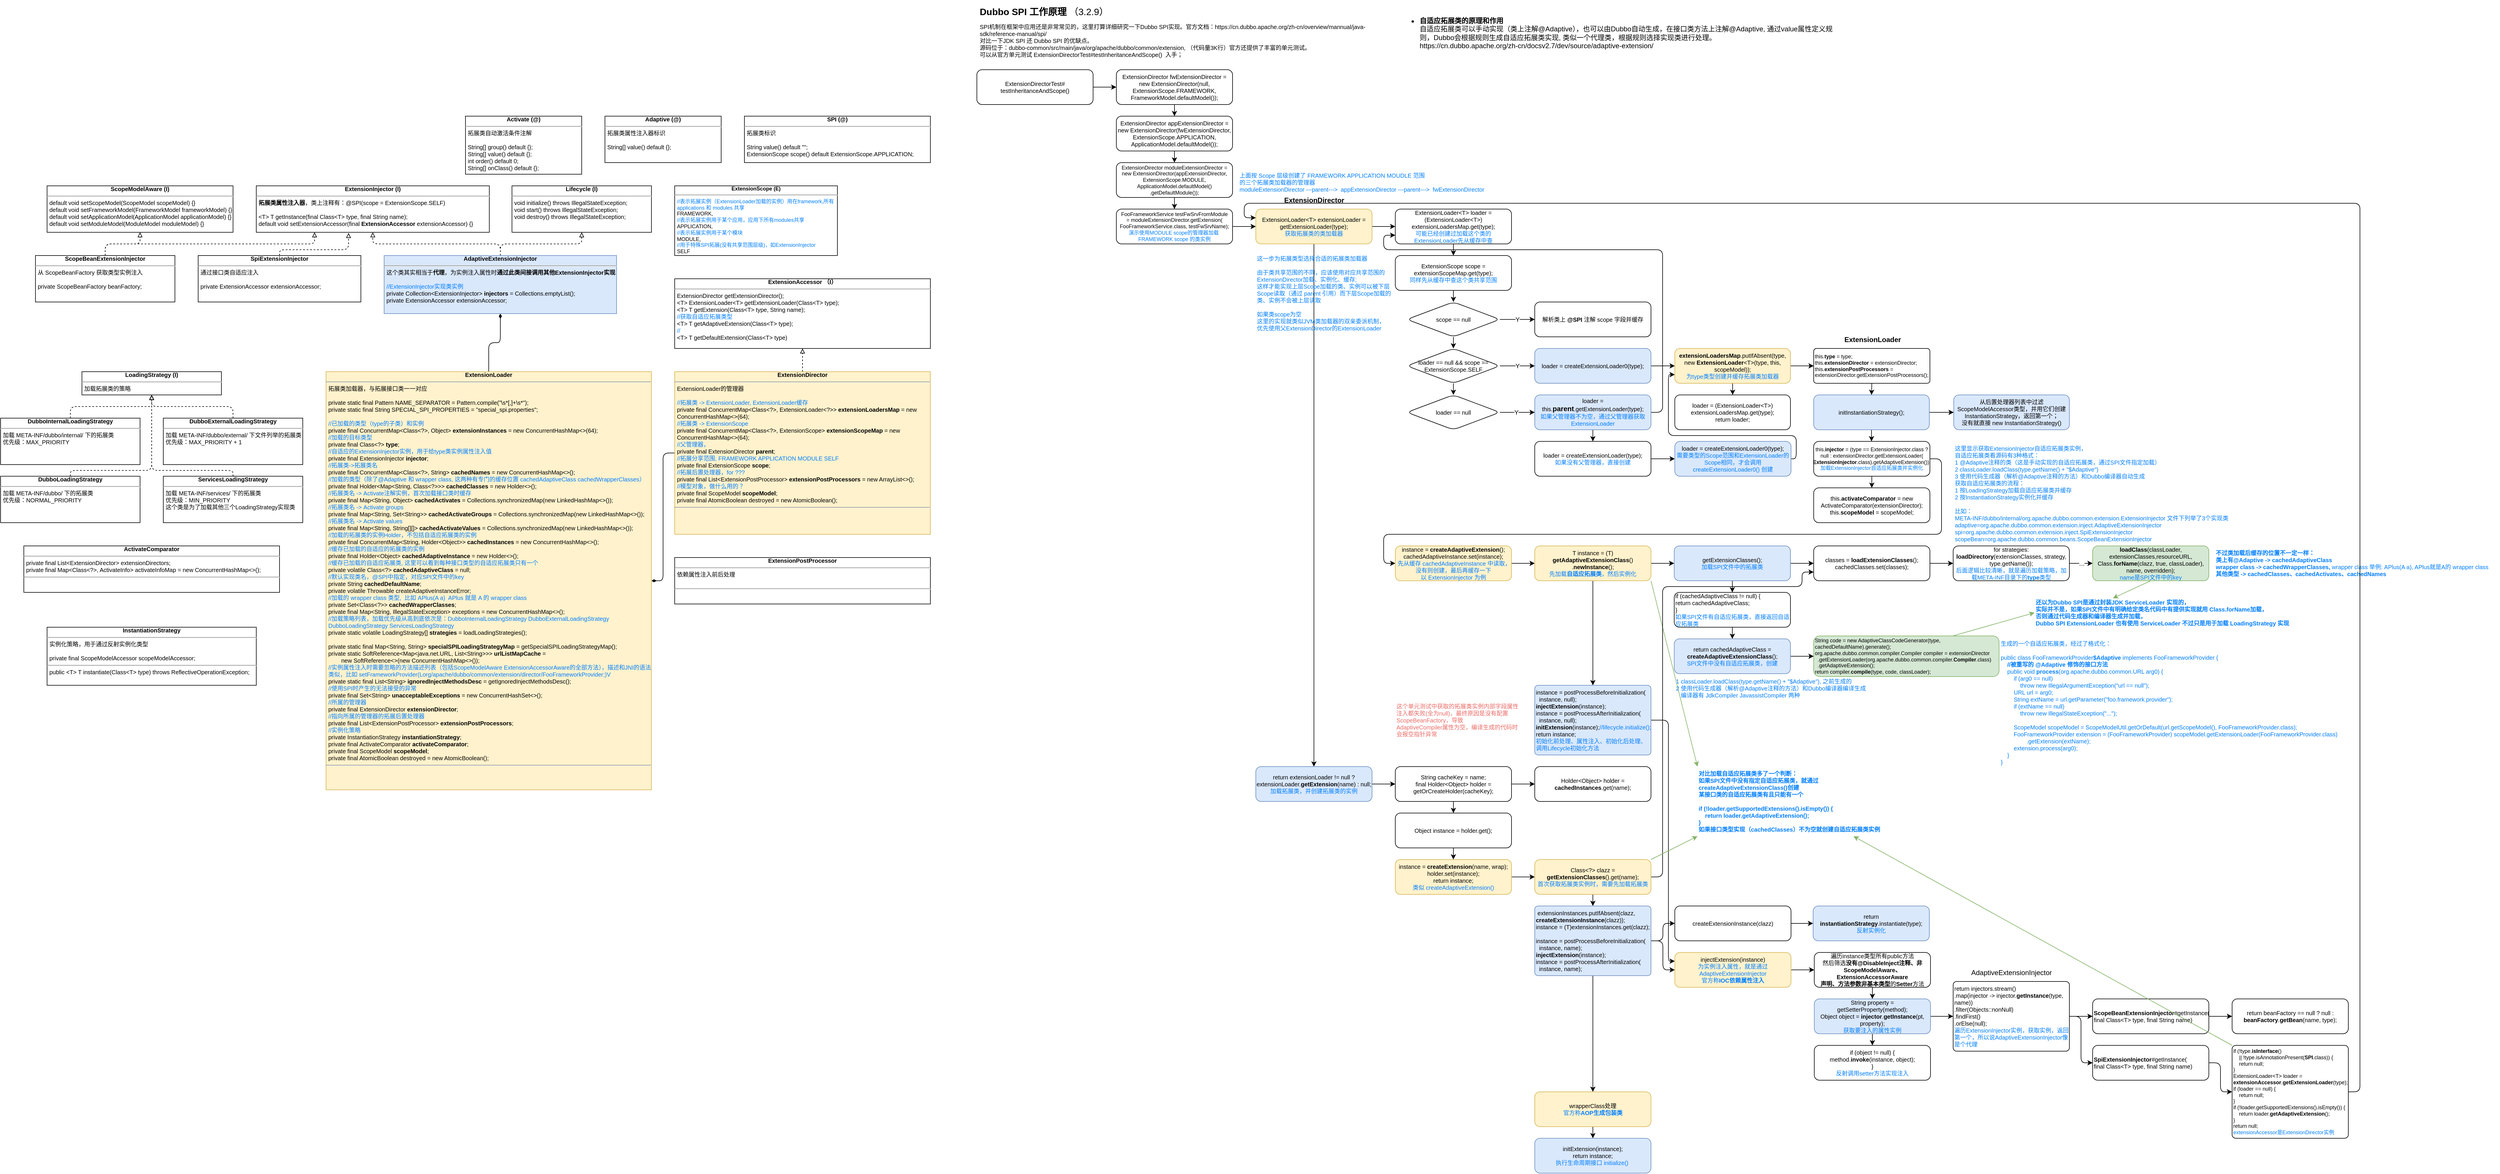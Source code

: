 <mxfile version="21.6.5" type="device">
  <diagram name="Dubbo-SPI-SRC" id="UC6zfxpho-fM6Mz8ni64">
    <mxGraphModel dx="3088" dy="879" grid="1" gridSize="10" guides="1" tooltips="1" connect="1" arrows="1" fold="1" page="1" pageScale="1" pageWidth="827" pageHeight="1169" math="0" shadow="0">
      <root>
        <mxCell id="0" />
        <mxCell id="1" parent="0" />
        <mxCell id="nFbYhWVqmTEnoM216xpz-1" value="&lt;h1 style=&quot;font-size: 16px;&quot;&gt;&lt;font style=&quot;font-size: 16px;&quot;&gt;Dubbo SPI 工作原理 &lt;/font&gt;&lt;font style=&quot;font-size: 16px; font-weight: normal;&quot;&gt;（3.2.9）&lt;/font&gt;&lt;/h1&gt;&lt;p style=&quot;font-size: 10px;&quot;&gt;SPI机制在框架中应用还是非常常见的，这里打算详细研究一下Dubbo SPI实现。官方文档：https://cn.dubbo.apache.org/zh-cn/overview/mannual/java-sdk/reference-manual/spi/&lt;br style=&quot;border-color: var(--border-color); font-size: 12px;&quot;&gt;对比一下JDK SPI 还 Dubbo SPI 的优缺点。&lt;br&gt;源码位于：dubbo-common/src/main/java/org/apache/dubbo/common/extension, （代码量3K行）官方还提供了丰富的单元测试。&lt;br&gt;&lt;span style=&quot;background-color: initial;&quot;&gt;可以从官方单元测试 ExtensionDirectorTest#testInheritanceAndScope()&amp;nbsp; 入手；&lt;br&gt;以 Dubbo SPI 加载 ProxyFactory 为例。&lt;/span&gt;&lt;br&gt;&lt;/p&gt;" style="text;html=1;strokeColor=none;fillColor=none;spacing=5;spacingTop=-20;whiteSpace=wrap;overflow=hidden;rounded=0;" parent="1" vertex="1">
          <mxGeometry x="40" y="10" width="720" height="90" as="geometry" />
        </mxCell>
        <mxCell id="nFbYhWVqmTEnoM216xpz-15" value="" style="edgeStyle=orthogonalEdgeStyle;rounded=1;orthogonalLoop=1;jettySize=auto;html=1;" parent="1" source="nFbYhWVqmTEnoM216xpz-2" target="nFbYhWVqmTEnoM216xpz-14" edge="1">
          <mxGeometry relative="1" as="geometry" />
        </mxCell>
        <mxCell id="nFbYhWVqmTEnoM216xpz-2" value="ExtensionDirectorTest#&lt;br style=&quot;font-size: 10px;&quot;&gt;testInheritanceAndScope()" style="rounded=1;whiteSpace=wrap;html=1;fontSize=10;" parent="1" vertex="1">
          <mxGeometry x="40" y="120" width="200" height="60" as="geometry" />
        </mxCell>
        <mxCell id="nFbYhWVqmTEnoM216xpz-3" value="&lt;div style=&quot;text-align: center;&quot;&gt;&lt;b&gt;ExtensionAccessor （I）&lt;/b&gt;&lt;br&gt;&lt;/div&gt;&lt;hr style=&quot;font-size: 10px;&quot;&gt;&lt;p style=&quot;margin: 0px 0px 0px 4px;&quot;&gt;ExtensionDirector getExtensionDirector();&lt;br&gt;&lt;/p&gt;&lt;p style=&quot;margin: 0px 0px 0px 4px;&quot;&gt;&amp;lt;T&amp;gt; ExtensionLoader&amp;lt;T&amp;gt; getExtensionLoader(Class&amp;lt;T&amp;gt; type);&lt;br&gt;&lt;/p&gt;&lt;p style=&quot;margin: 0px 0px 0px 4px;&quot;&gt;&amp;lt;T&amp;gt; T getExtension(Class&amp;lt;T&amp;gt; type, String name);&lt;br&gt;&lt;/p&gt;&lt;p style=&quot;margin: 0px 0px 0px 4px;&quot;&gt;&lt;font color=&quot;#007fff&quot;&gt;//获取自适应拓展类型&lt;/font&gt;&lt;/p&gt;&lt;p style=&quot;margin: 0px 0px 0px 4px;&quot;&gt;&amp;lt;T&amp;gt; T getAdaptiveExtension(Class&amp;lt;T&amp;gt; type);&lt;br&gt;&lt;/p&gt;&lt;p style=&quot;margin: 0px 0px 0px 4px;&quot;&gt;&lt;font color=&quot;#007fff&quot;&gt;//&lt;/font&gt;&lt;/p&gt;&lt;p style=&quot;margin: 0px 0px 0px 4px;&quot;&gt;&amp;lt;T&amp;gt; T getDefaultExtension(Class&amp;lt;T&amp;gt; type)&lt;br&gt;&lt;/p&gt;" style="verticalAlign=top;align=left;overflow=fill;fontSize=10;fontFamily=Helvetica;html=1;whiteSpace=wrap;" parent="1" vertex="1">
          <mxGeometry x="-480" y="480" width="440" height="120" as="geometry" />
        </mxCell>
        <mxCell id="nFbYhWVqmTEnoM216xpz-5" style="edgeStyle=orthogonalEdgeStyle;rounded=1;orthogonalLoop=1;jettySize=auto;html=1;exitX=0.5;exitY=0;exitDx=0;exitDy=0;entryX=0.5;entryY=1;entryDx=0;entryDy=0;endArrow=block;endFill=0;dashed=1;" parent="1" source="nFbYhWVqmTEnoM216xpz-4" target="nFbYhWVqmTEnoM216xpz-3" edge="1">
          <mxGeometry relative="1" as="geometry" />
        </mxCell>
        <mxCell id="nFbYhWVqmTEnoM216xpz-7" style="edgeStyle=orthogonalEdgeStyle;rounded=1;orthogonalLoop=1;jettySize=auto;html=1;exitX=0;exitY=0.5;exitDx=0;exitDy=0;entryX=1;entryY=0.5;entryDx=0;entryDy=0;endArrow=diamondThin;endFill=1;" parent="1" source="nFbYhWVqmTEnoM216xpz-4" target="nFbYhWVqmTEnoM216xpz-6" edge="1">
          <mxGeometry relative="1" as="geometry" />
        </mxCell>
        <mxCell id="nFbYhWVqmTEnoM216xpz-4" value="&lt;div style=&quot;text-align: center;&quot;&gt;&lt;b&gt;ExtensionDirector&lt;/b&gt;&lt;br&gt;&lt;/div&gt;&lt;hr style=&quot;font-size: 10px;&quot;&gt;&lt;p style=&quot;margin: 0px 0px 0px 4px; font-size: 10px;&quot;&gt;&lt;span style=&quot;background-color: initial;&quot;&gt;ExtensionLoader的管理器&lt;/span&gt;&lt;br&gt;&lt;/p&gt;&lt;p style=&quot;margin: 0px 0px 0px 4px;&quot;&gt;&lt;br&gt;&lt;/p&gt;&lt;p style=&quot;margin: 0px 0px 0px 4px;&quot;&gt;&lt;font color=&quot;#007fff&quot;&gt;//拓展类 -&amp;gt; ExtensionLoader, ExtensionLoader缓存&lt;/font&gt;&lt;/p&gt;&lt;p style=&quot;margin: 0px 0px 0px 4px;&quot;&gt;private final ConcurrentMap&amp;lt;Class&amp;lt;?&amp;gt;, ExtensionLoader&amp;lt;?&amp;gt;&amp;gt; &lt;b&gt;extensionLoadersMap&lt;/b&gt; = new ConcurrentHashMap&amp;lt;&amp;gt;(64);&lt;/p&gt;&lt;p style=&quot;margin: 0px 0px 0px 4px;&quot;&gt;&lt;font color=&quot;#007fff&quot;&gt;//拓展类 -&amp;gt; ExtensionScope&lt;/font&gt;&lt;/p&gt;&lt;p style=&quot;margin: 0px 0px 0px 4px;&quot;&gt;private final ConcurrentMap&amp;lt;Class&amp;lt;?&amp;gt;, ExtensionScope&amp;gt; &lt;b&gt;extensionScopeMap&lt;/b&gt; = new ConcurrentHashMap&amp;lt;&amp;gt;(64);&lt;/p&gt;&lt;p style=&quot;margin: 0px 0px 0px 4px;&quot;&gt;&lt;font color=&quot;#007fff&quot;&gt;//父管理器，&lt;/font&gt;&lt;/p&gt;&lt;p style=&quot;margin: 0px 0px 0px 4px;&quot;&gt;private final ExtensionDirector &lt;b&gt;parent&lt;/b&gt;;&lt;/p&gt;&lt;p style=&quot;margin: 0px 0px 0px 4px;&quot;&gt;&lt;font color=&quot;#007fff&quot;&gt;//拓展分享范围, FRAMEWORK APPLICATION MODULE SELF&lt;/font&gt;&lt;/p&gt;&lt;p style=&quot;margin: 0px 0px 0px 4px;&quot;&gt;private final ExtensionScope &lt;b&gt;scope&lt;/b&gt;;&lt;/p&gt;&lt;p style=&quot;margin: 0px 0px 0px 4px;&quot;&gt;&lt;font color=&quot;#007fff&quot;&gt;//拓展后置处理器，for ???&lt;/font&gt;&lt;/p&gt;&lt;p style=&quot;margin: 0px 0px 0px 4px;&quot;&gt;private final List&amp;lt;ExtensionPostProcessor&amp;gt; &lt;b&gt;extensionPostProcessors&lt;/b&gt; = new ArrayList&amp;lt;&amp;gt;();&lt;/p&gt;&lt;p style=&quot;margin: 0px 0px 0px 4px;&quot;&gt;&lt;font color=&quot;#007fff&quot;&gt;//模型对象，做什么用的？&lt;/font&gt;&lt;/p&gt;&lt;p style=&quot;margin: 0px 0px 0px 4px;&quot;&gt;private final ScopeModel &lt;b&gt;scopeModel&lt;/b&gt;;&lt;/p&gt;&lt;p style=&quot;margin: 0px 0px 0px 4px;&quot;&gt;private final AtomicBoolean destroyed = new AtomicBoolean();&lt;/p&gt;&lt;hr style=&quot;font-size: 10px;&quot;&gt;&lt;p style=&quot;margin: 0px 0px 0px 4px; font-size: 10px;&quot;&gt;&lt;br&gt;&lt;/p&gt;" style="verticalAlign=top;align=left;overflow=fill;fontSize=10;fontFamily=Helvetica;html=1;whiteSpace=wrap;fillColor=#fff2cc;strokeColor=#d6b656;" parent="1" vertex="1">
          <mxGeometry x="-480" y="640" width="440" height="280" as="geometry" />
        </mxCell>
        <mxCell id="334U5BKtB8SHjy518kIA-117" style="edgeStyle=orthogonalEdgeStyle;rounded=1;orthogonalLoop=1;jettySize=auto;html=1;exitX=0.5;exitY=0;exitDx=0;exitDy=0;entryX=0.5;entryY=1;entryDx=0;entryDy=0;endArrow=diamondThin;endFill=1;" parent="1" source="nFbYhWVqmTEnoM216xpz-6" target="334U5BKtB8SHjy518kIA-100" edge="1">
          <mxGeometry relative="1" as="geometry" />
        </mxCell>
        <mxCell id="nFbYhWVqmTEnoM216xpz-6" value="&lt;div style=&quot;text-align: center;&quot;&gt;&lt;b&gt;ExtensionLoader&lt;/b&gt;&lt;br&gt;&lt;/div&gt;&lt;hr style=&quot;font-size: 10px;&quot;&gt;&lt;p style=&quot;margin: 0px 0px 0px 4px; font-size: 10px;&quot;&gt;&lt;span style=&quot;background-color: initial;&quot;&gt;拓展类加载器，与拓展接口类一一对应&lt;/span&gt;&lt;br&gt;&lt;/p&gt;&lt;p style=&quot;margin: 0px 0px 0px 4px;&quot;&gt;&lt;span style=&quot;background-color: initial;&quot;&gt;&lt;br&gt;&lt;/span&gt;&lt;/p&gt;&lt;p style=&quot;margin: 0px 0px 0px 4px;&quot;&gt;&lt;span style=&quot;background-color: initial;&quot;&gt;private static final Pattern NAME_SEPARATOR = Pattern.compile(&quot;\\s*[,]+\\s*&quot;);&lt;/span&gt;&lt;br&gt;&lt;/p&gt;&lt;p style=&quot;margin: 0px 0px 0px 4px;&quot;&gt;private static final String SPECIAL_SPI_PROPERTIES = &quot;special_spi.properties&quot;;&lt;/p&gt;&lt;p style=&quot;margin: 0px 0px 0px 4px;&quot;&gt;&lt;br&gt;&lt;/p&gt;&lt;p style=&quot;margin: 0px 0px 0px 4px;&quot;&gt;&lt;font color=&quot;#007fff&quot;&gt;//已加载的类型（type的子类）和实例&lt;/font&gt;&lt;/p&gt;&lt;p style=&quot;margin: 0px 0px 0px 4px;&quot;&gt;private final ConcurrentMap&amp;lt;Class&amp;lt;?&amp;gt;, Object&amp;gt; &lt;b&gt;extensionInstances&lt;/b&gt; = new ConcurrentHashMap&amp;lt;&amp;gt;(64);&lt;/p&gt;&lt;p style=&quot;margin: 0px 0px 0px 4px;&quot;&gt;&lt;font color=&quot;#007fff&quot;&gt;//加载的目标类型&lt;/font&gt;&lt;/p&gt;&lt;p style=&quot;margin: 0px 0px 0px 4px;&quot;&gt;private final Class&amp;lt;?&amp;gt; &lt;b&gt;type&lt;/b&gt;;&lt;/p&gt;&lt;p style=&quot;margin: 0px 0px 0px 4px;&quot;&gt;&lt;font color=&quot;#007fff&quot;&gt;//自适应的ExtensionInjector实例，用于给type类实例属性注入值&lt;/font&gt;&lt;/p&gt;&lt;p style=&quot;margin: 0px 0px 0px 4px;&quot;&gt;private final ExtensionInjector &lt;b&gt;injector&lt;/b&gt;;&lt;/p&gt;&lt;p style=&quot;margin: 0px 0px 0px 4px;&quot;&gt;&lt;font color=&quot;#007fff&quot;&gt;//拓展类-&amp;gt;拓展类名&lt;/font&gt;&lt;/p&gt;&lt;p style=&quot;margin: 0px 0px 0px 4px;&quot;&gt;private final ConcurrentMap&amp;lt;Class&amp;lt;?&amp;gt;, String&amp;gt; &lt;b&gt;cachedNames&lt;/b&gt; = new ConcurrentHashMap&amp;lt;&amp;gt;();&lt;/p&gt;&lt;p style=&quot;margin: 0px 0px 0px 4px;&quot;&gt;&lt;font color=&quot;#007fff&quot;&gt;//加载的类型（除了@Adaptive 和 wrapper class, 这两种有专门的缓存位置 cachedAdaptiveClass cachedWrapperClasses&lt;/font&gt;&lt;font color=&quot;#007fff&quot;&gt;）&lt;/font&gt;&lt;/p&gt;&lt;p style=&quot;margin: 0px 0px 0px 4px;&quot;&gt;private final Holder&amp;lt;Map&amp;lt;String, Class&amp;lt;?&amp;gt;&amp;gt;&amp;gt; &lt;b&gt;cachedClasses&lt;/b&gt; = new Holder&amp;lt;&amp;gt;();&lt;/p&gt;&lt;p style=&quot;margin: 0px 0px 0px 4px;&quot;&gt;&lt;font color=&quot;#007fff&quot;&gt;//拓展类名 -&amp;gt; Activate注解实例，首次加载接口类时缓存&lt;/font&gt;&lt;/p&gt;&lt;p style=&quot;margin: 0px 0px 0px 4px;&quot;&gt;private final Map&amp;lt;String, Object&amp;gt; &lt;b&gt;cachedActivates&lt;/b&gt; = Collections.synchronizedMap(new LinkedHashMap&amp;lt;&amp;gt;());&lt;/p&gt;&lt;p style=&quot;margin: 0px 0px 0px 4px;&quot;&gt;&lt;font color=&quot;#007fff&quot;&gt;//拓展类名 -&amp;gt; Activate groups&lt;/font&gt;&lt;/p&gt;&lt;p style=&quot;margin: 0px 0px 0px 4px;&quot;&gt;private final Map&amp;lt;String, Set&amp;lt;String&amp;gt;&amp;gt; &lt;b&gt;cachedActivateGroups&lt;/b&gt; = Collections.synchronizedMap(new LinkedHashMap&amp;lt;&amp;gt;());&lt;/p&gt;&lt;p style=&quot;margin: 0px 0px 0px 4px;&quot;&gt;&lt;font color=&quot;#007fff&quot;&gt;//拓展类名 -&amp;gt; Activate values&lt;/font&gt;&lt;br&gt;&lt;/p&gt;&lt;p style=&quot;margin: 0px 0px 0px 4px;&quot;&gt;private final Map&amp;lt;String, String[][]&amp;gt; &lt;b&gt;cachedActivateValues&lt;/b&gt; = Collections.synchronizedMap(new LinkedHashMap&amp;lt;&amp;gt;());&lt;/p&gt;&lt;p style=&quot;margin: 0px 0px 0px 4px;&quot;&gt;&lt;font color=&quot;#007fff&quot;&gt;//加载的拓展类的实例Holder，不包括自适应拓展类的实例&lt;/font&gt;&lt;/p&gt;&lt;p style=&quot;margin: 0px 0px 0px 4px;&quot;&gt;private final ConcurrentMap&amp;lt;String, Holder&amp;lt;Object&amp;gt;&amp;gt; &lt;b&gt;cachedInstances&lt;/b&gt; = new ConcurrentHashMap&amp;lt;&amp;gt;();&lt;/p&gt;&lt;p style=&quot;margin: 0px 0px 0px 4px;&quot;&gt;&lt;font color=&quot;#007fff&quot;&gt;//缓存已加载的自适应的拓展类的实例&lt;/font&gt;&lt;/p&gt;&lt;p style=&quot;margin: 0px 0px 0px 4px;&quot;&gt;private final Holder&amp;lt;Object&amp;gt; &lt;b&gt;cachedAdaptiveInstance&lt;/b&gt; = new Holder&amp;lt;&amp;gt;();&lt;/p&gt;&lt;p style=&quot;margin: 0px 0px 0px 4px;&quot;&gt;&lt;font color=&quot;#007fff&quot;&gt;//缓存已加载的自适应拓展类, 这里可以看到每种接口类型的自适应拓展类只有一个&lt;/font&gt;&lt;br&gt;&lt;/p&gt;&lt;p style=&quot;margin: 0px 0px 0px 4px;&quot;&gt;private volatile Class&amp;lt;?&amp;gt; &lt;b&gt;cachedAdaptiveClass&lt;/b&gt; = null;&lt;/p&gt;&lt;p style=&quot;margin: 0px 0px 0px 4px;&quot;&gt;&lt;font color=&quot;#007fff&quot;&gt;//默认实现类名，@SPI中指定，对应SPI文件中的key&lt;/font&gt;&lt;/p&gt;&lt;p style=&quot;margin: 0px 0px 0px 4px;&quot;&gt;private String &lt;b&gt;cachedDefaultName&lt;/b&gt;;&lt;/p&gt;&lt;p style=&quot;margin: 0px 0px 0px 4px;&quot;&gt;private volatile Throwable createAdaptiveInstanceError;&lt;/p&gt;&lt;p style=&quot;margin: 0px 0px 0px 4px;&quot;&gt;&lt;font color=&quot;#007fff&quot;&gt;//加载的 wrapper class 类型,&amp;nbsp; 比如 APlus(A a)&amp;nbsp; APlus 就是 A 的 wrapper class&lt;/font&gt;&lt;/p&gt;&lt;p style=&quot;margin: 0px 0px 0px 4px;&quot;&gt;private Set&amp;lt;Class&amp;lt;?&amp;gt;&amp;gt; &lt;b&gt;cachedWrapperClasses&lt;/b&gt;;&lt;/p&gt;&lt;p style=&quot;margin: 0px 0px 0px 4px;&quot;&gt;private final Map&amp;lt;String, IllegalStateException&amp;gt; exceptions = new ConcurrentHashMap&amp;lt;&amp;gt;();&lt;/p&gt;&lt;p style=&quot;margin: 0px 0px 0px 4px;&quot;&gt;&lt;font color=&quot;#007fff&quot;&gt;//加载策略列表，加载优先级从高到底依次是：DubboInternalLoadingStrategy DubboExternalLoadingStrategy&amp;nbsp;&lt;br&gt;DubboLoadingStrategy ServicesLoadingStrategy&lt;/font&gt;&lt;/p&gt;&lt;p style=&quot;margin: 0px 0px 0px 4px;&quot;&gt;private static volatile LoadingStrategy[] &lt;b&gt;strategies&lt;/b&gt; = loadLoadingStrategies();&lt;/p&gt;&lt;p style=&quot;margin: 0px 0px 0px 4px;&quot;&gt;&lt;br&gt;&lt;/p&gt;&lt;p style=&quot;margin: 0px 0px 0px 4px;&quot;&gt;private static final Map&amp;lt;String, String&amp;gt; &lt;b&gt;specialSPILoadingStrategyMap&lt;/b&gt; = getSpecialSPILoadingStrategyMap();&lt;/p&gt;&lt;p style=&quot;margin: 0px 0px 0px 4px;&quot;&gt;private static SoftReference&amp;lt;Map&amp;lt;java.net.URL, List&amp;lt;String&amp;gt;&amp;gt;&amp;gt; &lt;b&gt;urlListMapCache&lt;/b&gt; =&lt;/p&gt;&lt;p style=&quot;margin: 0px 0px 0px 4px;&quot;&gt;&amp;nbsp; &amp;nbsp; &amp;nbsp; &amp;nbsp; new SoftReference&amp;lt;&amp;gt;(new ConcurrentHashMap&amp;lt;&amp;gt;());&lt;/p&gt;&lt;p style=&quot;margin: 0px 0px 0px 4px;&quot;&gt;&lt;font color=&quot;#007fff&quot;&gt;//实例属性注入时需要忽略的方法描述列表（包括ScopeModelAware ExtensionAccessorAware的全部方法），描述和JNI的语法类似，比如 setFrameworkProvider(Lorg/apache/dubbo/common/extension/director/FooFrameworkProvider;)V&lt;br&gt;&lt;/font&gt;&lt;/p&gt;&lt;p style=&quot;margin: 0px 0px 0px 4px;&quot;&gt;private static final List&amp;lt;String&amp;gt; &lt;b&gt;ignoredInjectMethodsDesc&lt;/b&gt; = getIgnoredInjectMethodsDesc();&lt;/p&gt;&lt;p style=&quot;margin: 0px 0px 0px 4px;&quot;&gt;&lt;font color=&quot;#007fff&quot;&gt;//使用SPI时产生的无法接受的异常&lt;/font&gt;&lt;/p&gt;&lt;p style=&quot;margin: 0px 0px 0px 4px;&quot;&gt;private final Set&amp;lt;String&amp;gt; &lt;b&gt;unacceptableExceptions&lt;/b&gt; = new ConcurrentHashSet&amp;lt;&amp;gt;();&lt;/p&gt;&lt;p style=&quot;margin: 0px 0px 0px 4px;&quot;&gt;&lt;font color=&quot;#007fff&quot;&gt;//所属的管理器&lt;/font&gt;&lt;/p&gt;&lt;p style=&quot;margin: 0px 0px 0px 4px;&quot;&gt;private final ExtensionDirector &lt;b&gt;extensionDirector&lt;/b&gt;;&lt;/p&gt;&lt;p style=&quot;margin: 0px 0px 0px 4px;&quot;&gt;&lt;font color=&quot;#007fff&quot;&gt;//指向所属的管理器的拓展后置处理器&lt;/font&gt;&lt;/p&gt;&lt;p style=&quot;margin: 0px 0px 0px 4px;&quot;&gt;private final List&amp;lt;ExtensionPostProcessor&amp;gt; &lt;b&gt;extensionPostProcessors&lt;/b&gt;;&lt;/p&gt;&lt;p style=&quot;margin: 0px 0px 0px 4px;&quot;&gt;&lt;font color=&quot;#007fff&quot;&gt;//实例化策略&lt;/font&gt;&lt;/p&gt;&lt;p style=&quot;margin: 0px 0px 0px 4px;&quot;&gt;private InstantiationStrategy &lt;b&gt;instantiationStrategy&lt;/b&gt;;&lt;/p&gt;&lt;p style=&quot;margin: 0px 0px 0px 4px;&quot;&gt;private final ActivateComparator &lt;b&gt;activateComparator&lt;/b&gt;;&lt;/p&gt;&lt;p style=&quot;margin: 0px 0px 0px 4px;&quot;&gt;private final ScopeModel &lt;b&gt;scopeModel&lt;/b&gt;;&lt;/p&gt;&lt;p style=&quot;margin: 0px 0px 0px 4px;&quot;&gt;private final AtomicBoolean destroyed = new AtomicBoolean();&lt;/p&gt;&lt;hr style=&quot;font-size: 10px;&quot;&gt;&lt;p style=&quot;margin: 0px 0px 0px 4px; font-size: 10px;&quot;&gt;&lt;br&gt;&lt;/p&gt;" style="verticalAlign=top;align=left;overflow=fill;fontSize=10;fontFamily=Helvetica;html=1;whiteSpace=wrap;fillColor=#fff2cc;strokeColor=#d6b656;" parent="1" vertex="1">
          <mxGeometry x="-1080" y="640" width="560" height="720" as="geometry" />
        </mxCell>
        <mxCell id="nFbYhWVqmTEnoM216xpz-8" value="&lt;div style=&quot;text-align: center; font-size: 9px;&quot;&gt;&lt;b style=&quot;font-size: 9px;&quot;&gt;ExtensionScope (E)&lt;/b&gt;&lt;br style=&quot;font-size: 9px;&quot;&gt;&lt;/div&gt;&lt;hr style=&quot;font-size: 9px;&quot;&gt;&lt;p style=&quot;margin: 0px 0px 0px 4px; font-size: 9px;&quot;&gt;&lt;font color=&quot;#007fff&quot; style=&quot;font-size: 9px;&quot;&gt;//表示拓展实例（ExtensionLoader加载的实例）用在framework,所有applications 和 modules 共享&lt;/font&gt;&lt;/p&gt;&lt;p style=&quot;margin: 0px 0px 0px 4px; font-size: 9px;&quot;&gt;FRAMEWORK,&lt;br style=&quot;font-size: 9px;&quot;&gt;&lt;/p&gt;&lt;p style=&quot;margin: 0px 0px 0px 4px; font-size: 9px;&quot;&gt;&lt;font color=&quot;#007fff&quot; style=&quot;font-size: 9px;&quot;&gt;//表示拓展实例用于某个应用，应用下所有modules共享&lt;/font&gt;&lt;/p&gt;&lt;p style=&quot;margin: 0px 0px 0px 4px; font-size: 9px;&quot;&gt;APPLICATION,&lt;br style=&quot;font-size: 9px;&quot;&gt;&lt;/p&gt;&lt;p style=&quot;margin: 0px 0px 0px 4px; font-size: 9px;&quot;&gt;&lt;font color=&quot;#007fff&quot; style=&quot;font-size: 9px;&quot;&gt;//表示拓展实例用于某个模块&lt;/font&gt;&lt;/p&gt;&lt;p style=&quot;margin: 0px 0px 0px 4px; font-size: 9px;&quot;&gt;MODULE,&lt;br style=&quot;font-size: 9px;&quot;&gt;&lt;/p&gt;&lt;p style=&quot;margin: 0px 0px 0px 4px; font-size: 9px;&quot;&gt;&lt;font color=&quot;#007fff&quot; style=&quot;font-size: 9px;&quot;&gt;//用于特殊SPI拓展(没有共享范围层级)，如ExtensionInjector&lt;/font&gt;&lt;/p&gt;&lt;p style=&quot;margin: 0px 0px 0px 4px; font-size: 9px;&quot;&gt;SELF&lt;/p&gt;" style="verticalAlign=top;align=left;overflow=fill;fontSize=9;fontFamily=Helvetica;html=1;whiteSpace=wrap;" parent="1" vertex="1">
          <mxGeometry x="-480" y="320" width="280" height="120" as="geometry" />
        </mxCell>
        <mxCell id="nFbYhWVqmTEnoM216xpz-9" value="&lt;div style=&quot;text-align: center;&quot;&gt;&lt;b&gt;ExtensionPostProcessor&lt;/b&gt;&lt;br&gt;&lt;/div&gt;&lt;hr style=&quot;font-size: 10px;&quot;&gt;&lt;p style=&quot;margin: 0px 0px 0px 4px; font-size: 10px;&quot;&gt;依赖属性注入前后处理&lt;/p&gt;&lt;p style=&quot;margin: 0px 0px 0px 4px; font-size: 10px;&quot;&gt;&lt;br&gt;&lt;/p&gt;&lt;hr style=&quot;font-size: 10px;&quot;&gt;&lt;p style=&quot;margin: 0px 0px 0px 4px; font-size: 10px;&quot;&gt;&lt;br&gt;&lt;/p&gt;" style="verticalAlign=top;align=left;overflow=fill;fontSize=10;fontFamily=Helvetica;html=1;whiteSpace=wrap;" parent="1" vertex="1">
          <mxGeometry x="-480" y="960" width="440" height="80" as="geometry" />
        </mxCell>
        <mxCell id="nFbYhWVqmTEnoM216xpz-10" value="&lt;div style=&quot;text-align: center;&quot;&gt;&lt;b&gt;ExtensionInjector (I)&lt;/b&gt;&lt;br&gt;&lt;/div&gt;&lt;hr style=&quot;font-size: 10px;&quot;&gt;&lt;p style=&quot;margin: 0px 0px 0px 4px;&quot;&gt;&lt;b&gt;拓展类属性注入器&lt;/b&gt;，类上注释有：@SPI(scope = ExtensionScope.SELF)&lt;br&gt;&lt;/p&gt;&lt;p style=&quot;margin: 0px 0px 0px 4px;&quot;&gt;&lt;br&gt;&lt;/p&gt;&lt;p style=&quot;margin: 0px 0px 0px 4px;&quot;&gt;&amp;lt;T&amp;gt; T getInstance(final Class&amp;lt;T&amp;gt; type, final String name);&lt;br&gt;&lt;/p&gt;&lt;p style=&quot;margin: 0px 0px 0px 4px;&quot;&gt;default void setExtensionAccessor(final &lt;b&gt;ExtensionAccessor&lt;/b&gt; extensionAccessor) {}&lt;br&gt;&lt;/p&gt;" style="verticalAlign=top;align=left;overflow=fill;fontSize=10;fontFamily=Helvetica;html=1;whiteSpace=wrap;" parent="1" vertex="1">
          <mxGeometry x="-1200" y="320" width="401" height="80" as="geometry" />
        </mxCell>
        <mxCell id="nFbYhWVqmTEnoM216xpz-11" value="&lt;div style=&quot;text-align: center;&quot;&gt;&lt;b&gt;LoadingStrategy (I)&lt;/b&gt;&lt;br&gt;&lt;/div&gt;&lt;hr style=&quot;font-size: 10px;&quot;&gt;&lt;p style=&quot;margin: 0px 0px 0px 4px; font-size: 10px;&quot;&gt;&lt;/p&gt;&lt;p style=&quot;margin: 0px 0px 0px 4px; font-size: 10px;&quot;&gt;加载拓展类的策略&lt;/p&gt;&lt;p style=&quot;margin: 0px 0px 0px 4px;&quot;&gt;&lt;br&gt;&lt;/p&gt;" style="verticalAlign=top;align=left;overflow=fill;fontSize=10;fontFamily=Helvetica;html=1;whiteSpace=wrap;" parent="1" vertex="1">
          <mxGeometry x="-1500" y="640" width="240" height="40" as="geometry" />
        </mxCell>
        <mxCell id="nFbYhWVqmTEnoM216xpz-12" value="&lt;div style=&quot;text-align: center;&quot;&gt;&lt;b&gt;InstantiationStrategy&lt;/b&gt;&lt;br&gt;&lt;/div&gt;&lt;hr style=&quot;font-size: 10px;&quot;&gt;&lt;p style=&quot;margin: 0px 0px 0px 4px;&quot;&gt;实例化策略，用于通过反射实例化类型&lt;/p&gt;&lt;p style=&quot;margin: 0px 0px 0px 4px;&quot;&gt;&lt;br&gt;&lt;/p&gt;&lt;p style=&quot;margin: 0px 0px 0px 4px;&quot;&gt;private final ScopeModelAccessor scopeModelAccessor;&lt;br&gt;&lt;/p&gt;&lt;hr style=&quot;font-size: 10px;&quot;&gt;&lt;p style=&quot;margin: 0px 0px 0px 4px;&quot;&gt;public &amp;lt;T&amp;gt; T instantiate(Class&amp;lt;T&amp;gt; type) throws ReflectiveOperationException;&lt;br&gt;&lt;/p&gt;" style="verticalAlign=top;align=left;overflow=fill;fontSize=10;fontFamily=Helvetica;html=1;whiteSpace=wrap;" parent="1" vertex="1">
          <mxGeometry x="-1560" y="1080" width="360" height="100" as="geometry" />
        </mxCell>
        <mxCell id="nFbYhWVqmTEnoM216xpz-13" value="&lt;div style=&quot;text-align: center;&quot;&gt;&lt;b&gt;ActivateComparator&lt;/b&gt;&lt;br&gt;&lt;/div&gt;&lt;hr style=&quot;font-size: 10px;&quot;&gt;&lt;p style=&quot;margin: 0px 0px 0px 4px;&quot;&gt;private final List&amp;lt;ExtensionDirector&amp;gt; extensionDirectors;&lt;/p&gt;&lt;p style=&quot;margin: 0px 0px 0px 4px;&quot;&gt;private final Map&amp;lt;Class&amp;lt;?&amp;gt;, ActivateInfo&amp;gt; activateInfoMap = new ConcurrentHashMap&amp;lt;&amp;gt;();&lt;/p&gt;&lt;hr style=&quot;font-size: 10px;&quot;&gt;&lt;p style=&quot;margin: 0px 0px 0px 4px; font-size: 10px;&quot;&gt;&lt;br&gt;&lt;/p&gt;" style="verticalAlign=top;align=left;overflow=fill;fontSize=10;fontFamily=Helvetica;html=1;whiteSpace=wrap;" parent="1" vertex="1">
          <mxGeometry x="-1600" y="940" width="440" height="80" as="geometry" />
        </mxCell>
        <mxCell id="nFbYhWVqmTEnoM216xpz-18" value="" style="edgeStyle=orthogonalEdgeStyle;rounded=1;orthogonalLoop=1;jettySize=auto;html=1;" parent="1" source="nFbYhWVqmTEnoM216xpz-14" target="nFbYhWVqmTEnoM216xpz-17" edge="1">
          <mxGeometry relative="1" as="geometry" />
        </mxCell>
        <mxCell id="nFbYhWVqmTEnoM216xpz-14" value="&lt;div&gt;ExtensionDirector fwExtensionDirector =&lt;/div&gt;&lt;div&gt;new ExtensionDirector(null, ExtensionScope.FRAMEWORK, FrameworkModel.defaultModel());&lt;/div&gt;" style="rounded=1;whiteSpace=wrap;html=1;fontSize=10;" parent="1" vertex="1">
          <mxGeometry x="280" y="120" width="200" height="60" as="geometry" />
        </mxCell>
        <mxCell id="nFbYhWVqmTEnoM216xpz-20" value="" style="edgeStyle=orthogonalEdgeStyle;rounded=1;orthogonalLoop=1;jettySize=auto;html=1;" parent="1" source="nFbYhWVqmTEnoM216xpz-17" target="nFbYhWVqmTEnoM216xpz-19" edge="1">
          <mxGeometry relative="1" as="geometry" />
        </mxCell>
        <mxCell id="nFbYhWVqmTEnoM216xpz-17" value="&lt;div&gt;ExtensionDirector appExtensionDirector =&lt;/div&gt;&lt;div&gt;new ExtensionDirector(fwExtensionDirector, ExtensionScope.APPLICATION, ApplicationModel.defaultModel());&lt;/div&gt;" style="rounded=1;whiteSpace=wrap;html=1;fontSize=10;" parent="1" vertex="1">
          <mxGeometry x="280" y="200" width="200" height="60" as="geometry" />
        </mxCell>
        <mxCell id="nFbYhWVqmTEnoM216xpz-24" value="" style="edgeStyle=orthogonalEdgeStyle;rounded=1;orthogonalLoop=1;jettySize=auto;html=1;" parent="1" source="nFbYhWVqmTEnoM216xpz-19" target="nFbYhWVqmTEnoM216xpz-23" edge="1">
          <mxGeometry relative="1" as="geometry" />
        </mxCell>
        <mxCell id="nFbYhWVqmTEnoM216xpz-19" value="&lt;div style=&quot;font-size: 9px;&quot;&gt;ExtensionDirector moduleExtensionDirector = new ExtensionDirector(&lt;span style=&quot;background-color: initial; font-size: 9px;&quot;&gt;appExtensionDirector, ExtensionScope.MODULE,&lt;/span&gt;&lt;/div&gt;&lt;div style=&quot;font-size: 9px;&quot;&gt;ApplicationModel.defaultModel()&lt;/div&gt;&lt;div style=&quot;font-size: 9px;&quot;&gt;.getDefaultModule());&lt;/div&gt;" style="rounded=1;whiteSpace=wrap;html=1;fontSize=9;" parent="1" vertex="1">
          <mxGeometry x="280" y="280" width="200" height="60" as="geometry" />
        </mxCell>
        <mxCell id="nFbYhWVqmTEnoM216xpz-26" value="" style="edgeStyle=orthogonalEdgeStyle;rounded=1;orthogonalLoop=1;jettySize=auto;html=1;" parent="1" source="nFbYhWVqmTEnoM216xpz-23" target="nFbYhWVqmTEnoM216xpz-25" edge="1">
          <mxGeometry relative="1" as="geometry" />
        </mxCell>
        <mxCell id="nFbYhWVqmTEnoM216xpz-23" value="&lt;div style=&quot;font-size: 9px;&quot;&gt;FooFrameworkService testFwSrvFromModule =&lt;span style=&quot;background-color: initial; font-size: 9px;&quot;&gt;&amp;nbsp;moduleExtensionDirector.getExtension(&lt;/span&gt;&lt;/div&gt;&lt;div style=&quot;font-size: 9px;&quot;&gt;&lt;span style=&quot;background-color: initial; font-size: 9px;&quot;&gt;FooFrameworkService.class, testFwSrvName);&lt;/span&gt;&lt;/div&gt;&lt;div style=&quot;font-size: 9px;&quot;&gt;&lt;span style=&quot;background-color: initial; font-size: 9px;&quot;&gt;&lt;font color=&quot;#007fff&quot;&gt;演示使用MODULE scope的管理器加载&amp;nbsp;&lt;/font&gt;&lt;/span&gt;&lt;/div&gt;&lt;font color=&quot;#007fff&quot;&gt;FRAMEWORK scope 的类实例&lt;/font&gt;" style="rounded=1;whiteSpace=wrap;html=1;fontSize=9;" parent="1" vertex="1">
          <mxGeometry x="280" y="360" width="200" height="60" as="geometry" />
        </mxCell>
        <mxCell id="nFbYhWVqmTEnoM216xpz-28" value="" style="edgeStyle=orthogonalEdgeStyle;rounded=1;orthogonalLoop=1;jettySize=auto;html=1;" parent="1" source="nFbYhWVqmTEnoM216xpz-25" target="nFbYhWVqmTEnoM216xpz-27" edge="1">
          <mxGeometry relative="1" as="geometry" />
        </mxCell>
        <mxCell id="nFbYhWVqmTEnoM216xpz-30" value="" style="edgeStyle=orthogonalEdgeStyle;rounded=1;orthogonalLoop=1;jettySize=auto;html=1;" parent="1" source="nFbYhWVqmTEnoM216xpz-25" target="nFbYhWVqmTEnoM216xpz-29" edge="1">
          <mxGeometry relative="1" as="geometry" />
        </mxCell>
        <mxCell id="nFbYhWVqmTEnoM216xpz-25" value="ExtensionLoader&amp;lt;T&amp;gt; extensionLoader = getExtensionLoader(type);&lt;br&gt;&lt;font color=&quot;#007fff&quot;&gt;获取拓展类的类加载器&lt;/font&gt;" style="rounded=1;whiteSpace=wrap;html=1;fontSize=10;fillColor=#fff2cc;strokeColor=#d6b656;" parent="1" vertex="1">
          <mxGeometry x="520" y="360" width="200" height="60" as="geometry" />
        </mxCell>
        <mxCell id="334U5BKtB8SHjy518kIA-119" value="" style="edgeStyle=orthogonalEdgeStyle;rounded=1;orthogonalLoop=1;jettySize=auto;html=1;" parent="1" source="nFbYhWVqmTEnoM216xpz-27" target="334U5BKtB8SHjy518kIA-118" edge="1">
          <mxGeometry relative="1" as="geometry" />
        </mxCell>
        <mxCell id="nFbYhWVqmTEnoM216xpz-27" value="return extensionLoader != null ? extensionLoader.&lt;b&gt;getExtension&lt;/b&gt;(name) : null;&lt;br&gt;&lt;font color=&quot;#007fff&quot;&gt;加载拓展类，并创建拓展类的实例&lt;/font&gt;" style="rounded=1;whiteSpace=wrap;html=1;fontSize=10;fillColor=#dae8fc;strokeColor=#6c8ebf;" parent="1" vertex="1">
          <mxGeometry x="520" y="1320" width="200" height="60" as="geometry" />
        </mxCell>
        <mxCell id="334U5BKtB8SHjy518kIA-2" value="" style="edgeStyle=orthogonalEdgeStyle;rounded=1;orthogonalLoop=1;jettySize=auto;html=1;" parent="1" source="nFbYhWVqmTEnoM216xpz-29" target="334U5BKtB8SHjy518kIA-1" edge="1">
          <mxGeometry relative="1" as="geometry" />
        </mxCell>
        <mxCell id="nFbYhWVqmTEnoM216xpz-29" value="ExtensionLoader&amp;lt;T&amp;gt; loader = (ExtensionLoader&amp;lt;T&amp;gt;) extensionLoadersMap.get(type);&lt;br&gt;&lt;font color=&quot;#007fff&quot;&gt;可能已经创建过加载这个类的ExtensionLoader先从缓存中查&lt;/font&gt;" style="rounded=1;whiteSpace=wrap;html=1;fontSize=10;" parent="1" vertex="1">
          <mxGeometry x="760" y="360" width="200" height="60" as="geometry" />
        </mxCell>
        <mxCell id="334U5BKtB8SHjy518kIA-22" style="edgeStyle=orthogonalEdgeStyle;rounded=1;orthogonalLoop=1;jettySize=auto;html=1;exitX=0.5;exitY=1;exitDx=0;exitDy=0;" parent="1" source="334U5BKtB8SHjy518kIA-1" target="334U5BKtB8SHjy518kIA-9" edge="1">
          <mxGeometry relative="1" as="geometry" />
        </mxCell>
        <mxCell id="334U5BKtB8SHjy518kIA-1" value="ExtensionScope scope = extensionScopeMap.get(type);&lt;br&gt;&lt;font color=&quot;#007fff&quot;&gt;同样先从缓存中查这个类共享范围&lt;/font&gt;" style="rounded=1;whiteSpace=wrap;html=1;fontSize=10;" parent="1" vertex="1">
          <mxGeometry x="760" y="440" width="200" height="60" as="geometry" />
        </mxCell>
        <mxCell id="334U5BKtB8SHjy518kIA-3" value="解析类上&amp;nbsp;&lt;b&gt;@SPI&amp;nbsp;&lt;/b&gt;注解 scope 字段并缓存" style="rounded=1;whiteSpace=wrap;html=1;fontSize=10;" parent="1" vertex="1">
          <mxGeometry x="1000" y="520" width="200" height="60" as="geometry" />
        </mxCell>
        <mxCell id="334U5BKtB8SHjy518kIA-28" value="" style="edgeStyle=orthogonalEdgeStyle;rounded=1;orthogonalLoop=1;jettySize=auto;html=1;" parent="1" source="334U5BKtB8SHjy518kIA-5" target="334U5BKtB8SHjy518kIA-27" edge="1">
          <mxGeometry relative="1" as="geometry" />
        </mxCell>
        <mxCell id="334U5BKtB8SHjy518kIA-5" value="loader = createExtensionLoader0(type);" style="rounded=1;whiteSpace=wrap;html=1;fontSize=10;fillColor=#dae8fc;strokeColor=#6c8ebf;" parent="1" vertex="1">
          <mxGeometry x="1000" y="600" width="200" height="60" as="geometry" />
        </mxCell>
        <mxCell id="334U5BKtB8SHjy518kIA-11" value="Y" style="edgeStyle=orthogonalEdgeStyle;rounded=1;orthogonalLoop=1;jettySize=auto;html=1;exitX=1;exitY=0.5;exitDx=0;exitDy=0;" parent="1" source="334U5BKtB8SHjy518kIA-9" target="334U5BKtB8SHjy518kIA-3" edge="1">
          <mxGeometry relative="1" as="geometry" />
        </mxCell>
        <mxCell id="334U5BKtB8SHjy518kIA-13" value="" style="edgeStyle=orthogonalEdgeStyle;rounded=1;orthogonalLoop=1;jettySize=auto;html=1;" parent="1" source="334U5BKtB8SHjy518kIA-9" target="334U5BKtB8SHjy518kIA-12" edge="1">
          <mxGeometry relative="1" as="geometry" />
        </mxCell>
        <mxCell id="334U5BKtB8SHjy518kIA-9" value="scope == null" style="rhombus;whiteSpace=wrap;html=1;rounded=1;fontSize=10;" parent="1" vertex="1">
          <mxGeometry x="780" y="520" width="160" height="60" as="geometry" />
        </mxCell>
        <mxCell id="334U5BKtB8SHjy518kIA-14" value="Y" style="edgeStyle=orthogonalEdgeStyle;rounded=1;orthogonalLoop=1;jettySize=auto;html=1;exitX=1;exitY=0.5;exitDx=0;exitDy=0;" parent="1" source="334U5BKtB8SHjy518kIA-12" target="334U5BKtB8SHjy518kIA-5" edge="1">
          <mxGeometry relative="1" as="geometry" />
        </mxCell>
        <mxCell id="334U5BKtB8SHjy518kIA-18" style="edgeStyle=orthogonalEdgeStyle;rounded=1;orthogonalLoop=1;jettySize=auto;html=1;exitX=0.5;exitY=1;exitDx=0;exitDy=0;" parent="1" source="334U5BKtB8SHjy518kIA-12" target="334U5BKtB8SHjy518kIA-17" edge="1">
          <mxGeometry relative="1" as="geometry" />
        </mxCell>
        <mxCell id="334U5BKtB8SHjy518kIA-12" value="loader == null &amp;amp;&amp;amp; scope == ExtensionScope.SELF" style="rhombus;whiteSpace=wrap;html=1;rounded=1;fontSize=10;" parent="1" vertex="1">
          <mxGeometry x="780" y="600" width="160" height="60" as="geometry" />
        </mxCell>
        <mxCell id="334U5BKtB8SHjy518kIA-21" style="edgeStyle=orthogonalEdgeStyle;rounded=1;orthogonalLoop=1;jettySize=auto;html=1;exitX=1;exitY=0.5;exitDx=0;exitDy=0;entryX=0;entryY=0.75;entryDx=0;entryDy=0;" parent="1" source="334U5BKtB8SHjy518kIA-15" target="nFbYhWVqmTEnoM216xpz-29" edge="1">
          <mxGeometry relative="1" as="geometry">
            <mxPoint x="1310" y="560" as="targetPoint" />
            <Array as="points">
              <mxPoint x="1220" y="710" />
              <mxPoint x="1220" y="430" />
              <mxPoint x="740" y="430" />
              <mxPoint x="740" y="405" />
            </Array>
          </mxGeometry>
        </mxCell>
        <mxCell id="334U5BKtB8SHjy518kIA-24" value="" style="edgeStyle=orthogonalEdgeStyle;rounded=1;orthogonalLoop=1;jettySize=auto;html=1;" parent="1" source="334U5BKtB8SHjy518kIA-15" target="334U5BKtB8SHjy518kIA-23" edge="1">
          <mxGeometry relative="1" as="geometry" />
        </mxCell>
        <mxCell id="334U5BKtB8SHjy518kIA-15" value="loader = this.&lt;b&gt;&lt;font style=&quot;font-size: 12px;&quot;&gt;parent&lt;/font&gt;&lt;/b&gt;.getExtensionLoader(type);&lt;br&gt;&lt;font color=&quot;#007fff&quot;&gt;如果父管理器不为空，通过父管理器获取ExtensionLoader&lt;/font&gt;" style="whiteSpace=wrap;html=1;fontSize=10;rounded=1;fillColor=#dae8fc;strokeColor=#6c8ebf;" parent="1" vertex="1">
          <mxGeometry x="1000" y="680" width="200" height="60" as="geometry" />
        </mxCell>
        <mxCell id="334U5BKtB8SHjy518kIA-19" style="edgeStyle=orthogonalEdgeStyle;rounded=1;orthogonalLoop=1;jettySize=auto;html=1;exitX=1;exitY=0.5;exitDx=0;exitDy=0;" parent="1" source="334U5BKtB8SHjy518kIA-17" target="334U5BKtB8SHjy518kIA-15" edge="1">
          <mxGeometry relative="1" as="geometry" />
        </mxCell>
        <mxCell id="334U5BKtB8SHjy518kIA-20" value="Y" style="edgeLabel;html=1;align=center;verticalAlign=middle;resizable=0;points=[];" parent="334U5BKtB8SHjy518kIA-19" vertex="1" connectable="0">
          <mxGeometry x="-0.067" y="-3" relative="1" as="geometry">
            <mxPoint y="-3" as="offset" />
          </mxGeometry>
        </mxCell>
        <mxCell id="334U5BKtB8SHjy518kIA-17" value="loader == null" style="rhombus;whiteSpace=wrap;html=1;rounded=1;fontSize=10;" parent="1" vertex="1">
          <mxGeometry x="780" y="680" width="160" height="60" as="geometry" />
        </mxCell>
        <mxCell id="334U5BKtB8SHjy518kIA-26" value="" style="edgeStyle=orthogonalEdgeStyle;rounded=1;orthogonalLoop=1;jettySize=auto;html=1;" parent="1" source="334U5BKtB8SHjy518kIA-23" target="334U5BKtB8SHjy518kIA-25" edge="1">
          <mxGeometry relative="1" as="geometry" />
        </mxCell>
        <mxCell id="334U5BKtB8SHjy518kIA-23" value="loader = createExtensionLoader(type);&lt;br&gt;&lt;font color=&quot;#007fff&quot;&gt;如果没有父管理器，直接创建&lt;/font&gt;" style="whiteSpace=wrap;html=1;fontSize=10;rounded=1;" parent="1" vertex="1">
          <mxGeometry x="1000" y="760" width="200" height="60" as="geometry" />
        </mxCell>
        <mxCell id="334U5BKtB8SHjy518kIA-75" style="edgeStyle=orthogonalEdgeStyle;rounded=1;orthogonalLoop=1;jettySize=auto;html=1;exitX=1;exitY=0.5;exitDx=0;exitDy=0;entryX=0;entryY=0.75;entryDx=0;entryDy=0;" parent="1" source="334U5BKtB8SHjy518kIA-25" target="334U5BKtB8SHjy518kIA-27" edge="1">
          <mxGeometry relative="1" as="geometry">
            <Array as="points">
              <mxPoint x="1450" y="790" />
              <mxPoint x="1450" y="750" />
              <mxPoint x="1230" y="750" />
              <mxPoint x="1230" y="645" />
            </Array>
          </mxGeometry>
        </mxCell>
        <mxCell id="334U5BKtB8SHjy518kIA-25" value="loader = createExtensionLoader0(type);&lt;br&gt;&lt;font color=&quot;#007fff&quot;&gt;需要类型的Scope范围和ExtensionLoader的Scope相同，才会调用createExtensionLoader0() 创建&lt;/font&gt;" style="whiteSpace=wrap;html=1;fontSize=10;rounded=1;fillColor=#dae8fc;strokeColor=#6c8ebf;" parent="1" vertex="1">
          <mxGeometry x="1241" y="760" width="200" height="60" as="geometry" />
        </mxCell>
        <mxCell id="334U5BKtB8SHjy518kIA-31" style="edgeStyle=orthogonalEdgeStyle;rounded=1;orthogonalLoop=1;jettySize=auto;html=1;exitX=0.5;exitY=1;exitDx=0;exitDy=0;" parent="1" source="334U5BKtB8SHjy518kIA-27" target="334U5BKtB8SHjy518kIA-30" edge="1">
          <mxGeometry relative="1" as="geometry" />
        </mxCell>
        <mxCell id="334U5BKtB8SHjy518kIA-87" style="edgeStyle=orthogonalEdgeStyle;rounded=1;orthogonalLoop=1;jettySize=auto;html=1;exitX=1;exitY=0.5;exitDx=0;exitDy=0;" parent="1" source="334U5BKtB8SHjy518kIA-27" target="334U5BKtB8SHjy518kIA-34" edge="1">
          <mxGeometry relative="1" as="geometry" />
        </mxCell>
        <mxCell id="334U5BKtB8SHjy518kIA-27" value="&lt;b&gt;extensionLoadersMap&lt;/b&gt;.putIfAbsent(type, &lt;br&gt;new &lt;b&gt;ExtensionLoader&lt;/b&gt;&amp;lt;T&amp;gt;(type, this, scopeModel));&lt;br&gt;&lt;font color=&quot;#007fff&quot;&gt;为type类型创建并缓存拓展类加载器&lt;/font&gt;" style="rounded=1;whiteSpace=wrap;html=1;fontSize=10;align=center;fillColor=#fff2cc;strokeColor=#d6b656;" parent="1" vertex="1">
          <mxGeometry x="1241" y="600" width="199" height="60" as="geometry" />
        </mxCell>
        <mxCell id="334U5BKtB8SHjy518kIA-30" value="&lt;div&gt;loader = (ExtensionLoader&amp;lt;T&amp;gt;) extensionLoadersMap.get(type);&lt;/div&gt;&lt;div&gt;return loader;&lt;/div&gt;" style="rounded=1;whiteSpace=wrap;html=1;fontSize=10;align=center;" parent="1" vertex="1">
          <mxGeometry x="1241" y="680" width="199" height="60" as="geometry" />
        </mxCell>
        <mxCell id="334U5BKtB8SHjy518kIA-45" style="edgeStyle=orthogonalEdgeStyle;rounded=1;orthogonalLoop=1;jettySize=auto;html=1;exitX=0.5;exitY=1;exitDx=0;exitDy=0;entryX=0.5;entryY=0;entryDx=0;entryDy=0;" parent="1" source="334U5BKtB8SHjy518kIA-34" target="334U5BKtB8SHjy518kIA-40" edge="1">
          <mxGeometry relative="1" as="geometry" />
        </mxCell>
        <mxCell id="334U5BKtB8SHjy518kIA-34" value="&lt;div style=&quot;font-size: 9px;&quot;&gt;this.&lt;b&gt;type&lt;/b&gt; = type;&lt;/div&gt;&lt;div style=&quot;font-size: 9px;&quot;&gt;this.&lt;b&gt;extensionDirector&lt;/b&gt; = extensionDirector;&lt;/div&gt;&lt;div style=&quot;font-size: 9px;&quot;&gt;this.&lt;b&gt;extensionPostProcessors&lt;/b&gt; =&amp;nbsp;&lt;/div&gt;&lt;div style=&quot;font-size: 9px;&quot;&gt;extensionDirector.getExtensionPostProcessors();&lt;/div&gt;" style="rounded=1;whiteSpace=wrap;html=1;fontSize=9;align=left;arcSize=8;" parent="1" vertex="1">
          <mxGeometry x="1480" y="600" width="200" height="60" as="geometry" />
        </mxCell>
        <mxCell id="334U5BKtB8SHjy518kIA-38" value="&lt;b&gt;ExtensionLoader&lt;/b&gt;" style="text;html=1;align=center;verticalAlign=middle;resizable=0;points=[];autosize=1;strokeColor=none;fillColor=none;" parent="1" vertex="1">
          <mxGeometry x="1521" y="570" width="120" height="30" as="geometry" />
        </mxCell>
        <mxCell id="334U5BKtB8SHjy518kIA-39" value="&lt;b&gt;ExtensionDirector&lt;/b&gt;" style="text;html=1;align=center;verticalAlign=middle;resizable=0;points=[];autosize=1;strokeColor=none;fillColor=none;" parent="1" vertex="1">
          <mxGeometry x="555" y="330" width="130" height="30" as="geometry" />
        </mxCell>
        <mxCell id="334U5BKtB8SHjy518kIA-42" value="" style="edgeStyle=orthogonalEdgeStyle;rounded=1;orthogonalLoop=1;jettySize=auto;html=1;" parent="1" source="334U5BKtB8SHjy518kIA-40" target="334U5BKtB8SHjy518kIA-41" edge="1">
          <mxGeometry relative="1" as="geometry" />
        </mxCell>
        <mxCell id="334U5BKtB8SHjy518kIA-49" value="" style="edgeStyle=orthogonalEdgeStyle;rounded=1;orthogonalLoop=1;jettySize=auto;html=1;" parent="1" source="334U5BKtB8SHjy518kIA-40" target="334U5BKtB8SHjy518kIA-48" edge="1">
          <mxGeometry relative="1" as="geometry" />
        </mxCell>
        <mxCell id="334U5BKtB8SHjy518kIA-40" value="&lt;div&gt;initInstantiationStrategy();&lt;/div&gt;" style="rounded=1;whiteSpace=wrap;html=1;fontSize=10;align=center;fillColor=#dae8fc;strokeColor=#6c8ebf;" parent="1" vertex="1">
          <mxGeometry x="1480" y="680" width="199" height="60" as="geometry" />
        </mxCell>
        <mxCell id="334U5BKtB8SHjy518kIA-44" value="" style="edgeStyle=orthogonalEdgeStyle;rounded=1;orthogonalLoop=1;jettySize=auto;html=1;" parent="1" source="334U5BKtB8SHjy518kIA-41" target="334U5BKtB8SHjy518kIA-43" edge="1">
          <mxGeometry relative="1" as="geometry" />
        </mxCell>
        <mxCell id="334U5BKtB8SHjy518kIA-66" style="edgeStyle=orthogonalEdgeStyle;rounded=1;orthogonalLoop=1;jettySize=auto;html=1;exitX=1;exitY=0.5;exitDx=0;exitDy=0;entryX=0;entryY=0.5;entryDx=0;entryDy=0;" parent="1" source="334U5BKtB8SHjy518kIA-41" target="334U5BKtB8SHjy518kIA-65" edge="1">
          <mxGeometry relative="1" as="geometry">
            <Array as="points">
              <mxPoint x="1700" y="790" />
              <mxPoint x="1700" y="920" />
              <mxPoint x="740" y="920" />
              <mxPoint x="740" y="970" />
            </Array>
          </mxGeometry>
        </mxCell>
        <mxCell id="334U5BKtB8SHjy518kIA-41" value="&lt;div style=&quot;font-size: 9px;&quot;&gt;this.&lt;b&gt;injector&lt;/b&gt; = (type == ExtensionInjector.class&amp;nbsp;&lt;span style=&quot;background-color: initial; font-size: 9px;&quot;&gt;? null&amp;nbsp;&lt;/span&gt;&lt;span style=&quot;background-color: initial; font-size: 9px;&quot;&gt;: extensionDirector.getExtensionLoader(&lt;/span&gt;&lt;/div&gt;&lt;div style=&quot;font-size: 9px;&quot;&gt;&lt;span style=&quot;background-color: initial; font-size: 9px;&quot;&gt;&lt;b&gt;ExtensionInjector&lt;/b&gt;.class).getAdaptiveExtension());&lt;/span&gt;&lt;/div&gt;&lt;div style=&quot;font-size: 9px;&quot;&gt;&lt;font color=&quot;#007fff&quot;&gt;加载ExtensionInjector自适应拓展类并实例化&lt;/font&gt;&lt;/div&gt;" style="rounded=1;whiteSpace=wrap;html=1;fontSize=9;align=center;" parent="1" vertex="1">
          <mxGeometry x="1480" y="760" width="200" height="60" as="geometry" />
        </mxCell>
        <mxCell id="334U5BKtB8SHjy518kIA-43" value="&lt;div&gt;this.&lt;b&gt;activateComparator&lt;/b&gt; = new ActivateComparator(extensionDirector);&lt;/div&gt;&lt;div&gt;this.&lt;b&gt;scopeModel&lt;/b&gt; = scopeModel;&lt;/div&gt;" style="rounded=1;whiteSpace=wrap;html=1;fontSize=10;align=center;" parent="1" vertex="1">
          <mxGeometry x="1480" y="840" width="200" height="60" as="geometry" />
        </mxCell>
        <mxCell id="334U5BKtB8SHjy518kIA-48" value="从后置处理器列表中过滤ScopeModelAccessor类型，并用它们创建InstantiationStrategy，返回第一个；&lt;br&gt;没有就直接 new InstantiationStrategy()" style="rounded=1;whiteSpace=wrap;html=1;fontSize=10;align=center;fillColor=#dae8fc;strokeColor=#6c8ebf;" parent="1" vertex="1">
          <mxGeometry x="1721" y="680" width="199" height="60" as="geometry" />
        </mxCell>
        <mxCell id="334U5BKtB8SHjy518kIA-50" value="这里显示获取ExtensionInjector自适应拓展类实例，&lt;br style=&quot;font-size: 10px;&quot;&gt;自适应拓展类看源码有3种格式：&lt;br style=&quot;font-size: 10px;&quot;&gt;1 @Adaptive注释的类（这是手动实现的自适应拓展类，通过SPI文件指定加载）&lt;br style=&quot;font-size: 10px;&quot;&gt;2 classLoader.loadClass(type.getName() + &quot;$Adaptive&quot;)&lt;br style=&quot;font-size: 10px;&quot;&gt;3 使用代码生成器（解析@Adaptive注释的方法）和Dubbo编译器自动生成&lt;br&gt;获取自适应拓展类的流程：&lt;br&gt;1 按LoadingStrategy加载自适应拓展类并缓存&lt;br&gt;2 按InstantiationStrategy实例化并缓存&lt;br&gt;&lt;br&gt;比如：&lt;br&gt;META-INF/dubbo/internal/org.apache.dubbo.common.extension.ExtensionInjector 文件下列举了3个实现类&lt;br&gt;&lt;div&gt;adaptive=org.apache.dubbo.common.extension.inject.AdaptiveExtensionInjector&lt;/div&gt;&lt;div&gt;spi=org.apache.dubbo.common.extension.inject.SpiExtensionInjector&lt;/div&gt;&lt;div&gt;scopeBean=org.apache.dubbo.common.beans.ScopeBeanExtensionInjector&lt;/div&gt;&lt;div&gt;&lt;br&gt;&lt;/div&gt;" style="text;html=1;align=left;verticalAlign=top;resizable=0;points=[];autosize=1;strokeColor=none;fillColor=none;fontSize=10;fontColor=#007FFF;" parent="1" vertex="1">
          <mxGeometry x="1721" y="760" width="490" height="190" as="geometry" />
        </mxCell>
        <mxCell id="334U5BKtB8SHjy518kIA-55" value="&lt;ul&gt;&lt;li&gt;&lt;b&gt;自适应拓展类的原理和作用&lt;/b&gt;&lt;br&gt;自适应拓展类可以手动实现（类上注解@Adaptive），也可以由Dubbo自动生成，在接口类方法上注解@Adaptive, 通过value属性定义规则，Dubbo会根据规则生成自适应拓展类实现, 类似一个代理类，根据规则选择实现类进行处理。&lt;br&gt;https://cn.dubbo.apache.org/zh-cn/docsv2.7/dev/source/adaptive-extension/&lt;/li&gt;&lt;/ul&gt;" style="text;html=1;strokeColor=none;fillColor=none;align=left;verticalAlign=top;whiteSpace=wrap;rounded=0;" parent="1" vertex="1">
          <mxGeometry x="760" y="10" width="760" height="110" as="geometry" />
        </mxCell>
        <mxCell id="334U5BKtB8SHjy518kIA-60" style="edgeStyle=orthogonalEdgeStyle;rounded=1;orthogonalLoop=1;jettySize=auto;html=1;exitX=0.5;exitY=0;exitDx=0;exitDy=0;entryX=0.5;entryY=1;entryDx=0;entryDy=0;endArrow=block;endFill=0;dashed=1;" parent="1" source="334U5BKtB8SHjy518kIA-56" target="nFbYhWVqmTEnoM216xpz-11" edge="1">
          <mxGeometry relative="1" as="geometry" />
        </mxCell>
        <mxCell id="334U5BKtB8SHjy518kIA-56" value="&lt;div style=&quot;text-align: center;&quot;&gt;&lt;b&gt;DubboExternalLoadingStrategy&lt;/b&gt;&lt;br&gt;&lt;/div&gt;&lt;hr style=&quot;font-size: 10px;&quot;&gt;&lt;p style=&quot;margin: 0px 0px 0px 4px; font-size: 10px;&quot;&gt;&lt;/p&gt;&lt;p style=&quot;margin: 0px 0px 0px 4px;&quot;&gt;加载 META-INF/dubbo/external/ 下文件列举的拓展类&lt;br&gt;&lt;/p&gt;&lt;p style=&quot;margin: 0px 0px 0px 4px;&quot;&gt;优先级：MAX_PRIORITY + 1&lt;/p&gt;" style="verticalAlign=top;align=left;overflow=fill;fontSize=10;fontFamily=Helvetica;html=1;whiteSpace=wrap;" parent="1" vertex="1">
          <mxGeometry x="-1360" y="720" width="240" height="80" as="geometry" />
        </mxCell>
        <mxCell id="334U5BKtB8SHjy518kIA-61" style="edgeStyle=orthogonalEdgeStyle;rounded=1;orthogonalLoop=1;jettySize=auto;html=1;exitX=0.5;exitY=0;exitDx=0;exitDy=0;endArrow=block;endFill=0;dashed=1;" parent="1" source="334U5BKtB8SHjy518kIA-57" edge="1">
          <mxGeometry relative="1" as="geometry">
            <mxPoint x="-1380" y="680" as="targetPoint" />
          </mxGeometry>
        </mxCell>
        <mxCell id="334U5BKtB8SHjy518kIA-57" value="&lt;div style=&quot;text-align: center;&quot;&gt;&lt;b&gt;DubboInternalLoadingStrategy&lt;/b&gt;&lt;br&gt;&lt;/div&gt;&lt;hr style=&quot;font-size: 10px;&quot;&gt;&lt;p style=&quot;margin: 0px 0px 0px 4px; font-size: 10px;&quot;&gt;&lt;/p&gt;&lt;p style=&quot;margin: 0px 0px 0px 4px;&quot;&gt;加载 META-INF/dubbo/internal/ 下的拓展类&lt;br&gt;&lt;/p&gt;&lt;p style=&quot;margin: 0px 0px 0px 4px;&quot;&gt;优先级：MAX_PRIORITY&lt;br&gt;&lt;/p&gt;" style="verticalAlign=top;align=left;overflow=fill;fontSize=10;fontFamily=Helvetica;html=1;whiteSpace=wrap;" parent="1" vertex="1">
          <mxGeometry x="-1640" y="720" width="240" height="80" as="geometry" />
        </mxCell>
        <mxCell id="334U5BKtB8SHjy518kIA-64" style="edgeStyle=orthogonalEdgeStyle;rounded=1;orthogonalLoop=1;jettySize=auto;html=1;exitX=0.5;exitY=0;exitDx=0;exitDy=0;entryX=0.5;entryY=1;entryDx=0;entryDy=0;endArrow=block;endFill=0;dashed=1;" parent="1" source="334U5BKtB8SHjy518kIA-58" target="nFbYhWVqmTEnoM216xpz-11" edge="1">
          <mxGeometry relative="1" as="geometry">
            <Array as="points">
              <mxPoint x="-1520" y="810" />
              <mxPoint x="-1380" y="810" />
            </Array>
          </mxGeometry>
        </mxCell>
        <mxCell id="334U5BKtB8SHjy518kIA-58" value="&lt;div style=&quot;text-align: center;&quot;&gt;&lt;b&gt;DubboLoadingStrategy&lt;/b&gt;&lt;br&gt;&lt;/div&gt;&lt;hr style=&quot;font-size: 10px;&quot;&gt;&lt;p style=&quot;margin: 0px 0px 0px 4px; font-size: 10px;&quot;&gt;加载&amp;nbsp;META-INF/dubbo/ 下的拓展类&lt;/p&gt;&lt;p style=&quot;margin: 0px 0px 0px 4px;&quot;&gt;优先级：NORMAL_PRIORITY&lt;br&gt;&lt;/p&gt;" style="verticalAlign=top;align=left;overflow=fill;fontSize=10;fontFamily=Helvetica;html=1;whiteSpace=wrap;" parent="1" vertex="1">
          <mxGeometry x="-1640" y="820" width="240" height="80" as="geometry" />
        </mxCell>
        <mxCell id="334U5BKtB8SHjy518kIA-63" style="edgeStyle=orthogonalEdgeStyle;rounded=1;orthogonalLoop=1;jettySize=auto;html=1;exitX=0.5;exitY=0;exitDx=0;exitDy=0;entryX=0.5;entryY=1;entryDx=0;entryDy=0;endArrow=block;endFill=0;dashed=1;" parent="1" source="334U5BKtB8SHjy518kIA-59" target="nFbYhWVqmTEnoM216xpz-11" edge="1">
          <mxGeometry relative="1" as="geometry">
            <Array as="points">
              <mxPoint x="-1240" y="810" />
              <mxPoint x="-1380" y="810" />
            </Array>
          </mxGeometry>
        </mxCell>
        <mxCell id="334U5BKtB8SHjy518kIA-59" value="&lt;div style=&quot;text-align: center;&quot;&gt;&lt;b&gt;ServicesLoadingStrategy&lt;/b&gt;&lt;br&gt;&lt;/div&gt;&lt;hr style=&quot;font-size: 10px;&quot;&gt;&lt;p style=&quot;margin: 0px 0px 0px 4px; font-size: 10px;&quot;&gt;&lt;/p&gt;&lt;p style=&quot;margin: 0px 0px 0px 4px;&quot;&gt;加载 META-INF/services/ 下的拓展类&lt;br&gt;&lt;/p&gt;&lt;p style=&quot;margin: 0px 0px 0px 4px;&quot;&gt;优先级：MIN_PRIORITY&lt;br&gt;&lt;/p&gt;&lt;p style=&quot;margin: 0px 0px 0px 4px;&quot;&gt;这个类是为了加载其他三个LoadingStrategy实现类&lt;/p&gt;" style="verticalAlign=top;align=left;overflow=fill;fontSize=10;fontFamily=Helvetica;html=1;whiteSpace=wrap;" parent="1" vertex="1">
          <mxGeometry x="-1360" y="820" width="240" height="80" as="geometry" />
        </mxCell>
        <mxCell id="334U5BKtB8SHjy518kIA-68" value="" style="edgeStyle=orthogonalEdgeStyle;rounded=1;orthogonalLoop=1;jettySize=auto;html=1;" parent="1" source="334U5BKtB8SHjy518kIA-65" target="334U5BKtB8SHjy518kIA-67" edge="1">
          <mxGeometry relative="1" as="geometry" />
        </mxCell>
        <mxCell id="334U5BKtB8SHjy518kIA-65" value="instance = &lt;b&gt;createAdaptiveExtension&lt;/b&gt;();&lt;br&gt;cachedAdaptiveInstance.set(instance);&lt;br&gt;&lt;font color=&quot;#007fff&quot;&gt;&amp;nbsp;先从缓存 cachedAdaptiveInstance 中读取，没有则创建，最后再缓存一下&lt;br&gt;以 ExtensionInjector 为例&lt;br&gt;&lt;/font&gt;" style="rounded=1;whiteSpace=wrap;html=1;fontSize=10;fillColor=#fff2cc;strokeColor=#d6b656;" parent="1" vertex="1">
          <mxGeometry x="760" y="940" width="200" height="60" as="geometry" />
        </mxCell>
        <mxCell id="334U5BKtB8SHjy518kIA-70" value="" style="edgeStyle=orthogonalEdgeStyle;rounded=1;orthogonalLoop=1;jettySize=auto;html=1;" parent="1" source="334U5BKtB8SHjy518kIA-67" target="334U5BKtB8SHjy518kIA-69" edge="1">
          <mxGeometry relative="1" as="geometry" />
        </mxCell>
        <mxCell id="334U5BKtB8SHjy518kIA-72" value="" style="edgeStyle=orthogonalEdgeStyle;rounded=1;orthogonalLoop=1;jettySize=auto;html=1;" parent="1" source="334U5BKtB8SHjy518kIA-67" target="334U5BKtB8SHjy518kIA-71" edge="1">
          <mxGeometry relative="1" as="geometry" />
        </mxCell>
        <mxCell id="FCzHFgoopw6_MdKlwMNN-25" style="rounded=1;orthogonalLoop=1;jettySize=auto;html=1;exitX=1;exitY=1;exitDx=0;exitDy=0;entryX=0;entryY=0;entryDx=0;entryDy=0;fillColor=#d5e8d4;strokeColor=#82b366;" parent="1" source="334U5BKtB8SHjy518kIA-67" target="FCzHFgoopw6_MdKlwMNN-24" edge="1">
          <mxGeometry relative="1" as="geometry" />
        </mxCell>
        <mxCell id="334U5BKtB8SHjy518kIA-67" value="T instance = (T) &lt;b&gt;getAdaptiveExtensionClass&lt;/b&gt;()&lt;br&gt;.&lt;b&gt;newInstance&lt;/b&gt;();&lt;br&gt;&lt;font color=&quot;#007fff&quot;&gt;先加载&lt;b&gt;自适应拓展类&lt;/b&gt;，然后实例化&lt;/font&gt;" style="rounded=1;whiteSpace=wrap;html=1;fontSize=10;fillColor=#fff2cc;strokeColor=#d6b656;" parent="1" vertex="1">
          <mxGeometry x="1000" y="940" width="200" height="60" as="geometry" />
        </mxCell>
        <mxCell id="FCzHFgoopw6_MdKlwMNN-29" style="edgeStyle=orthogonalEdgeStyle;rounded=1;orthogonalLoop=1;jettySize=auto;html=1;exitX=1;exitY=0.5;exitDx=0;exitDy=0;entryX=0;entryY=0.25;entryDx=0;entryDy=0;" parent="1" source="334U5BKtB8SHjy518kIA-69" target="334U5BKtB8SHjy518kIA-146" edge="1">
          <mxGeometry relative="1" as="geometry">
            <Array as="points">
              <mxPoint x="1230" y="1240" />
              <mxPoint x="1230" y="1655" />
            </Array>
          </mxGeometry>
        </mxCell>
        <mxCell id="334U5BKtB8SHjy518kIA-69" value="&lt;div&gt;instance = postProcessBeforeInitialization(&lt;/div&gt;&lt;div&gt;&amp;nbsp; instance, null);&lt;/div&gt;&lt;div&gt;&lt;b&gt;injectExtension&lt;/b&gt;(instance);&lt;/div&gt;&lt;div&gt;instance = postProcessAfterInitialization(&lt;/div&gt;&lt;div&gt;&amp;nbsp; instance, null);&lt;/div&gt;&lt;div&gt;&lt;b&gt;initExtension&lt;/b&gt;(instance);&lt;font color=&quot;#007fff&quot;&gt;//lifecycle.initialize();&lt;/font&gt;&lt;/div&gt;&lt;div&gt;return instance;&lt;/div&gt;&lt;div&gt;&lt;font color=&quot;#007fff&quot;&gt;初始化前处理、属性注入、初始化后处理、调用Lifecycle初始化方法&lt;/font&gt;&lt;/div&gt;" style="rounded=1;whiteSpace=wrap;html=1;fontSize=10;align=left;arcSize=5;fillColor=#dae8fc;strokeColor=#6c8ebf;" parent="1" vertex="1">
          <mxGeometry x="1000" y="1180" width="200" height="120" as="geometry" />
        </mxCell>
        <mxCell id="334U5BKtB8SHjy518kIA-89" value="" style="edgeStyle=orthogonalEdgeStyle;rounded=1;orthogonalLoop=1;jettySize=auto;html=1;" parent="1" source="334U5BKtB8SHjy518kIA-71" target="334U5BKtB8SHjy518kIA-88" edge="1">
          <mxGeometry relative="1" as="geometry" />
        </mxCell>
        <mxCell id="334U5BKtB8SHjy518kIA-111" value="" style="edgeStyle=orthogonalEdgeStyle;rounded=1;orthogonalLoop=1;jettySize=auto;html=1;" parent="1" source="334U5BKtB8SHjy518kIA-71" target="334U5BKtB8SHjy518kIA-110" edge="1">
          <mxGeometry relative="1" as="geometry" />
        </mxCell>
        <mxCell id="334U5BKtB8SHjy518kIA-71" value="getExtensionClasses();&lt;br&gt;&lt;font color=&quot;#007fff&quot;&gt;加载SPI文件中的拓展类&lt;/font&gt;" style="rounded=1;whiteSpace=wrap;html=1;fontSize=10;fillColor=#dae8fc;strokeColor=#6c8ebf;" parent="1" vertex="1">
          <mxGeometry x="1240" y="940" width="200" height="60" as="geometry" />
        </mxCell>
        <mxCell id="334U5BKtB8SHjy518kIA-73" value="&lt;font color=&quot;#007fff&quot; style=&quot;&quot;&gt;上面按 Scope 层级创建了 FRAMEWORK APPLICATION MOUDLE 范围&lt;br style=&quot;font-size: 10px;&quot;&gt;的三个拓展类加载器的管理器&lt;br&gt;moduleExtensionDirector ---parent---&amp;gt;&amp;nbsp; appExtensionDirector ---parent---&amp;gt;&amp;nbsp; fwExtensionDirector&amp;nbsp;&lt;br&gt;&lt;/font&gt;" style="text;html=1;align=left;verticalAlign=top;resizable=0;points=[];autosize=1;strokeColor=none;fillColor=none;fontSize=10;" parent="1" vertex="1">
          <mxGeometry x="490" y="290" width="450" height="50" as="geometry" />
        </mxCell>
        <mxCell id="334U5BKtB8SHjy518kIA-74" value="&lt;font color=&quot;#007fff&quot;&gt;这一步为拓展类型选择合适的拓展类加载器&lt;br&gt;&lt;br&gt;由于类共享范围的不同，应该使用对应共享范围的&lt;br&gt;ExtensionDirector加载、实例化、缓存;&lt;br&gt;这样才能实现上层Scope加载的类、实例可以被下层&lt;br&gt;Scope读取（通过 parent 引用）而下层Scope加载的&lt;br&gt;类、实例不会被上层读取&lt;br&gt;&lt;br&gt;如果类scope为空&lt;br&gt;这里的实现就类似JVM类加载器的双亲委派机制，&lt;br&gt;优先使用父ExtensionDirector的ExtensionLoader&lt;/font&gt;" style="text;html=1;align=left;verticalAlign=middle;resizable=0;points=[];autosize=1;strokeColor=none;fillColor=none;fontSize=10;" parent="1" vertex="1">
          <mxGeometry x="520" y="430" width="250" height="150" as="geometry" />
        </mxCell>
        <mxCell id="334U5BKtB8SHjy518kIA-92" style="edgeStyle=orthogonalEdgeStyle;rounded=1;orthogonalLoop=1;jettySize=auto;html=1;exitX=1;exitY=0.5;exitDx=0;exitDy=0;" parent="1" source="334U5BKtB8SHjy518kIA-88" target="334U5BKtB8SHjy518kIA-91" edge="1">
          <mxGeometry relative="1" as="geometry" />
        </mxCell>
        <mxCell id="334U5BKtB8SHjy518kIA-88" value="classes = &lt;b&gt;loadExtensionClasses&lt;/b&gt;();&lt;br&gt;cachedClasses.set(classes);" style="rounded=1;whiteSpace=wrap;html=1;fontSize=10;" parent="1" vertex="1">
          <mxGeometry x="1480" y="940" width="200" height="60" as="geometry" />
        </mxCell>
        <mxCell id="334U5BKtB8SHjy518kIA-94" value="" style="edgeStyle=orthogonalEdgeStyle;rounded=1;orthogonalLoop=1;jettySize=auto;html=1;" parent="1" source="334U5BKtB8SHjy518kIA-91" target="334U5BKtB8SHjy518kIA-93" edge="1">
          <mxGeometry relative="1" as="geometry" />
        </mxCell>
        <mxCell id="334U5BKtB8SHjy518kIA-95" value="..." style="edgeLabel;html=1;align=center;verticalAlign=middle;resizable=0;points=[];" parent="334U5BKtB8SHjy518kIA-94" vertex="1" connectable="0">
          <mxGeometry x="-0.333" y="-3" relative="1" as="geometry">
            <mxPoint x="7" y="-3" as="offset" />
          </mxGeometry>
        </mxCell>
        <mxCell id="334U5BKtB8SHjy518kIA-91" value="for strategies:&lt;br&gt;&lt;b&gt;loadDirectory&lt;/b&gt;(extensionClasses, strategy, type.getName());&lt;br&gt;&lt;font color=&quot;#007fff&quot;&gt;后面逻辑比较清晰，就是遍历加载策略，加载META-INF目录下的&lt;b&gt;type&lt;/b&gt;类型&lt;/font&gt;" style="rounded=1;whiteSpace=wrap;html=1;fontSize=10;" parent="1" vertex="1">
          <mxGeometry x="1720" y="940" width="200" height="60" as="geometry" />
        </mxCell>
        <mxCell id="FCzHFgoopw6_MdKlwMNN-22" style="rounded=1;orthogonalLoop=1;jettySize=auto;html=1;exitX=0.5;exitY=1;exitDx=0;exitDy=0;fillColor=#d5e8d4;strokeColor=#82b366;entryX=0.25;entryY=0;entryDx=0;entryDy=0;" parent="1" source="334U5BKtB8SHjy518kIA-93" target="FCzHFgoopw6_MdKlwMNN-21" edge="1">
          <mxGeometry relative="1" as="geometry" />
        </mxCell>
        <mxCell id="334U5BKtB8SHjy518kIA-93" value="&lt;div&gt;&lt;b&gt;loadClass&lt;/b&gt;(classLoader,&lt;/div&gt;&lt;div&gt;extensionClasses,resourceURL,&lt;/div&gt;&lt;div&gt;Class.&lt;b&gt;forName&lt;/b&gt;(clazz, true, classLoader),&lt;/div&gt;&lt;div&gt;name, overridden);&lt;/div&gt;&lt;div&gt;&lt;font color=&quot;#007fff&quot;&gt;name是SPI文件中的key&lt;/font&gt;&lt;/div&gt;" style="rounded=1;whiteSpace=wrap;html=1;fontSize=10;fillColor=#d5e8d4;strokeColor=#82b366;" parent="1" vertex="1">
          <mxGeometry x="1960" y="940" width="200" height="60" as="geometry" />
        </mxCell>
        <mxCell id="334U5BKtB8SHjy518kIA-99" value="&lt;font color=&quot;#007fff&quot; style=&quot;&quot;&gt;&lt;b style=&quot;font-size: 10px;&quot;&gt;不过类加载后缓存的位置不一定一样：&lt;br style=&quot;font-size: 10px;&quot;&gt;类上有@Adaptive -&amp;gt;&amp;nbsp;cachedAdaptiveClass&lt;br style=&quot;font-size: 10px;&quot;&gt;wrapper class -&amp;gt;&amp;nbsp;cachedWrapperClasses, &lt;/b&gt;wrapper class 举例: APlus(A a), APlus就是A的 wrapper class&lt;br style=&quot;font-size: 10px;&quot;&gt;&lt;b style=&quot;font-size: 10px;&quot;&gt;其他类型 -&amp;gt; cachedClasses、&lt;/b&gt;&lt;b&gt;cachedActivates、&lt;/b&gt;&lt;/font&gt;&lt;font color=&quot;#007fff&quot;&gt;&lt;b&gt;cachedNames&lt;/b&gt;&lt;/font&gt;" style="text;html=1;align=left;verticalAlign=middle;resizable=0;points=[];autosize=1;strokeColor=none;fillColor=none;fontSize=10;" parent="1" vertex="1">
          <mxGeometry x="2170" y="940" width="490" height="60" as="geometry" />
        </mxCell>
        <mxCell id="334U5BKtB8SHjy518kIA-103" style="edgeStyle=orthogonalEdgeStyle;rounded=1;orthogonalLoop=1;jettySize=auto;html=1;exitX=0.5;exitY=0;exitDx=0;exitDy=0;entryX=0.5;entryY=1;entryDx=0;entryDy=0;dashed=1;endArrow=block;endFill=0;" parent="1" source="334U5BKtB8SHjy518kIA-100" target="nFbYhWVqmTEnoM216xpz-10" edge="1">
          <mxGeometry relative="1" as="geometry" />
        </mxCell>
        <mxCell id="334U5BKtB8SHjy518kIA-107" style="edgeStyle=orthogonalEdgeStyle;rounded=1;orthogonalLoop=1;jettySize=auto;html=1;exitX=0.5;exitY=0;exitDx=0;exitDy=0;entryX=0.5;entryY=1;entryDx=0;entryDy=0;dashed=1;endArrow=block;endFill=0;" parent="1" source="334U5BKtB8SHjy518kIA-100" target="334U5BKtB8SHjy518kIA-106" edge="1">
          <mxGeometry relative="1" as="geometry" />
        </mxCell>
        <mxCell id="334U5BKtB8SHjy518kIA-100" value="&lt;div style=&quot;text-align: center;&quot;&gt;&lt;b&gt;AdaptiveExtensionInjector&lt;/b&gt;&lt;br&gt;&lt;/div&gt;&lt;hr style=&quot;font-size: 10px;&quot;&gt;&lt;p style=&quot;margin: 0px 0px 0px 4px;&quot;&gt;&lt;span style=&quot;background-color: initial;&quot;&gt;这个类其实相当于&lt;b&gt;代理&lt;/b&gt;，为实例注入属性时&lt;b&gt;通过此类间接调用其他ExtensionInjector实现&lt;/b&gt;&lt;/span&gt;&lt;/p&gt;&lt;p style=&quot;margin: 0px 0px 0px 4px;&quot;&gt;&lt;span style=&quot;background-color: initial;&quot;&gt;&lt;font color=&quot;#007fff&quot;&gt;&lt;br&gt;&lt;/font&gt;&lt;/span&gt;&lt;/p&gt;&lt;p style=&quot;margin: 0px 0px 0px 4px;&quot;&gt;&lt;span style=&quot;background-color: initial;&quot;&gt;&lt;font color=&quot;#007fff&quot;&gt;//ExtensionInjector实现类实例&lt;/font&gt;&lt;/span&gt;&lt;br&gt;&lt;/p&gt;&lt;p style=&quot;margin: 0px 0px 0px 4px;&quot;&gt;private Collection&amp;lt;ExtensionInjector&amp;gt; &lt;b&gt;injectors&lt;/b&gt; = Collections.emptyList();&lt;/p&gt;&lt;p style=&quot;margin: 0px 0px 0px 4px;&quot;&gt;private ExtensionAccessor extensionAccessor;&lt;/p&gt;" style="verticalAlign=top;align=left;overflow=fill;fontSize=10;fontFamily=Helvetica;html=1;whiteSpace=wrap;fillColor=#dae8fc;strokeColor=#6c8ebf;" parent="1" vertex="1">
          <mxGeometry x="-980" y="440" width="400" height="100" as="geometry" />
        </mxCell>
        <mxCell id="334U5BKtB8SHjy518kIA-104" style="edgeStyle=orthogonalEdgeStyle;rounded=1;orthogonalLoop=1;jettySize=auto;html=1;exitX=0.5;exitY=0;exitDx=0;exitDy=0;dashed=1;endArrow=block;endFill=0;" parent="1" source="334U5BKtB8SHjy518kIA-101" target="334U5BKtB8SHjy518kIA-102" edge="1">
          <mxGeometry relative="1" as="geometry" />
        </mxCell>
        <mxCell id="334U5BKtB8SHjy518kIA-105" style="edgeStyle=orthogonalEdgeStyle;rounded=1;orthogonalLoop=1;jettySize=auto;html=1;exitX=0.5;exitY=0;exitDx=0;exitDy=0;entryX=0.25;entryY=1;entryDx=0;entryDy=0;dashed=1;endArrow=block;endFill=0;" parent="1" source="334U5BKtB8SHjy518kIA-101" target="nFbYhWVqmTEnoM216xpz-10" edge="1">
          <mxGeometry relative="1" as="geometry" />
        </mxCell>
        <mxCell id="334U5BKtB8SHjy518kIA-101" value="&lt;div style=&quot;text-align: center;&quot;&gt;&lt;b&gt;ScopeBeanExtensionInjector&lt;/b&gt;&lt;br&gt;&lt;/div&gt;&lt;hr style=&quot;font-size: 10px;&quot;&gt;&lt;p style=&quot;margin: 0px 0px 0px 4px;&quot;&gt;从 ScopeBeanFactory 获取类型实例注入&lt;/p&gt;&lt;p style=&quot;margin: 0px 0px 0px 4px;&quot;&gt;&lt;br&gt;&lt;/p&gt;&lt;p style=&quot;margin: 0px 0px 0px 4px;&quot;&gt;private ScopeBeanFactory beanFactory;&lt;br&gt;&lt;/p&gt;" style="verticalAlign=top;align=left;overflow=fill;fontSize=10;fontFamily=Helvetica;html=1;whiteSpace=wrap;" parent="1" vertex="1">
          <mxGeometry x="-1580" y="440" width="240" height="80" as="geometry" />
        </mxCell>
        <mxCell id="334U5BKtB8SHjy518kIA-102" value="&lt;div style=&quot;text-align: center;&quot;&gt;&lt;b&gt;ScopeModelAware&lt;/b&gt;&lt;b style=&quot;background-color: initial;&quot;&gt;&amp;nbsp;(I)&lt;/b&gt;&lt;/div&gt;&lt;hr style=&quot;font-size: 10px;&quot;&gt;&lt;p style=&quot;margin: 0px 0px 0px 4px;&quot;&gt;default void setScopeModel(ScopeModel scopeModel) {}&lt;br&gt;&lt;/p&gt;&lt;p style=&quot;margin: 0px 0px 0px 4px;&quot;&gt;&lt;span style=&quot;background-color: initial;&quot;&gt;default void setFrameworkModel(FrameworkModel frameworkModel) {}&lt;/span&gt;&lt;br&gt;&lt;/p&gt;&lt;p style=&quot;margin: 0px 0px 0px 4px;&quot;&gt;&lt;span style=&quot;background-color: initial;&quot;&gt;default void setApplicationModel(ApplicationModel applicationModel) {}&lt;br&gt;&lt;/span&gt;&lt;/p&gt;&lt;p style=&quot;margin: 0px 0px 0px 4px;&quot;&gt;&lt;span style=&quot;background-color: initial;&quot;&gt;default void setModuleModel(ModuleModel moduleModel) {}&lt;br&gt;&lt;/span&gt;&lt;/p&gt;" style="verticalAlign=top;align=left;overflow=fill;fontSize=10;fontFamily=Helvetica;html=1;whiteSpace=wrap;" parent="1" vertex="1">
          <mxGeometry x="-1560" y="320" width="320" height="80" as="geometry" />
        </mxCell>
        <mxCell id="334U5BKtB8SHjy518kIA-106" value="&lt;div style=&quot;text-align: center;&quot;&gt;&lt;b&gt;Lifecycle&lt;/b&gt;&lt;b style=&quot;background-color: initial;&quot;&gt;&amp;nbsp;(I)&lt;/b&gt;&lt;/div&gt;&lt;hr style=&quot;font-size: 10px;&quot;&gt;&lt;p style=&quot;margin: 0px 0px 0px 4px;&quot;&gt;void initialize() throws IllegalStateException;&lt;br&gt;&lt;/p&gt;&lt;p style=&quot;margin: 0px 0px 0px 4px;&quot;&gt;void start() throws IllegalStateException;&lt;br&gt;&lt;/p&gt;&lt;p style=&quot;margin: 0px 0px 0px 4px;&quot;&gt;void destroy() throws IllegalStateException;&lt;br&gt;&lt;/p&gt;" style="verticalAlign=top;align=left;overflow=fill;fontSize=10;fontFamily=Helvetica;html=1;whiteSpace=wrap;" parent="1" vertex="1">
          <mxGeometry x="-760" y="320" width="240" height="80" as="geometry" />
        </mxCell>
        <mxCell id="334U5BKtB8SHjy518kIA-109" style="edgeStyle=orthogonalEdgeStyle;rounded=1;orthogonalLoop=1;jettySize=auto;html=1;exitX=0.5;exitY=0;exitDx=0;exitDy=0;dashed=1;endArrow=block;endFill=0;entryX=0.396;entryY=1.014;entryDx=0;entryDy=0;entryPerimeter=0;" parent="1" source="334U5BKtB8SHjy518kIA-108" target="nFbYhWVqmTEnoM216xpz-10" edge="1">
          <mxGeometry relative="1" as="geometry">
            <mxPoint x="-1100" y="400" as="targetPoint" />
            <Array as="points">
              <mxPoint x="-1160" y="430" />
              <mxPoint x="-1041" y="430" />
            </Array>
          </mxGeometry>
        </mxCell>
        <mxCell id="334U5BKtB8SHjy518kIA-108" value="&lt;div style=&quot;text-align: center;&quot;&gt;&lt;b&gt;SpiExtensionInjector&lt;/b&gt;&lt;br&gt;&lt;/div&gt;&lt;hr style=&quot;font-size: 10px;&quot;&gt;&lt;p style=&quot;margin: 0px 0px 0px 4px;&quot;&gt;通过接口类自适应注入&lt;/p&gt;&lt;p style=&quot;margin: 0px 0px 0px 4px;&quot;&gt;&lt;br&gt;&lt;/p&gt;&lt;p style=&quot;margin: 0px 0px 0px 4px;&quot;&gt;private ExtensionAccessor extensionAccessor;&lt;br&gt;&lt;/p&gt;" style="verticalAlign=top;align=left;overflow=fill;fontSize=10;fontFamily=Helvetica;html=1;whiteSpace=wrap;" parent="1" vertex="1">
          <mxGeometry x="-1300" y="440" width="280" height="80" as="geometry" />
        </mxCell>
        <mxCell id="334U5BKtB8SHjy518kIA-113" value="" style="edgeStyle=orthogonalEdgeStyle;rounded=1;orthogonalLoop=1;jettySize=auto;html=1;" parent="1" source="334U5BKtB8SHjy518kIA-110" target="334U5BKtB8SHjy518kIA-112" edge="1">
          <mxGeometry relative="1" as="geometry" />
        </mxCell>
        <mxCell id="334U5BKtB8SHjy518kIA-110" value="&lt;div&gt;if (cachedAdaptiveClass != null) {&lt;/div&gt;&lt;div&gt;return cachedAdaptiveClass;&lt;/div&gt;&lt;div&gt;}&lt;/div&gt;&lt;div&gt;&lt;font color=&quot;#007fff&quot;&gt;如果SPI文件有自适应拓展类，直接返回自适应拓展类&lt;/font&gt;&lt;/div&gt;" style="rounded=1;whiteSpace=wrap;html=1;fontSize=10;align=left;" parent="1" vertex="1">
          <mxGeometry x="1240" y="1020" width="200" height="60" as="geometry" />
        </mxCell>
        <mxCell id="FCzHFgoopw6_MdKlwMNN-23" style="rounded=1;orthogonalLoop=1;jettySize=auto;html=1;exitX=0.75;exitY=0;exitDx=0;exitDy=0;fillColor=#d5e8d4;strokeColor=#82b366;entryX=0;entryY=0.5;entryDx=0;entryDy=0;" parent="1" source="FCzHFgoopw6_MdKlwMNN-31" target="FCzHFgoopw6_MdKlwMNN-21" edge="1">
          <mxGeometry relative="1" as="geometry" />
        </mxCell>
        <mxCell id="FCzHFgoopw6_MdKlwMNN-32" value="" style="edgeStyle=orthogonalEdgeStyle;rounded=0;orthogonalLoop=1;jettySize=auto;html=1;" parent="1" source="334U5BKtB8SHjy518kIA-112" target="FCzHFgoopw6_MdKlwMNN-31" edge="1">
          <mxGeometry relative="1" as="geometry" />
        </mxCell>
        <mxCell id="334U5BKtB8SHjy518kIA-112" value="return cachedAdaptiveClass = &lt;b&gt;createAdaptiveExtensionClass&lt;/b&gt;();&lt;br&gt;&lt;font color=&quot;#007fff&quot;&gt;SPI文件中没有自适应拓展类，创建&lt;/font&gt;" style="rounded=1;whiteSpace=wrap;html=1;fontSize=10;align=center;fillColor=#dae8fc;strokeColor=#6c8ebf;" parent="1" vertex="1">
          <mxGeometry x="1240" y="1100" width="200" height="60" as="geometry" />
        </mxCell>
        <mxCell id="334U5BKtB8SHjy518kIA-116" value="&lt;div style=&quot;font-size: 10px;&quot;&gt;&lt;font color=&quot;#007fff&quot; style=&quot;font-size: 10px;&quot;&gt;1 classLoader.loadClass(type.getName() + &quot;$Adaptive&quot;), 之前生成的&lt;/font&gt;&lt;/div&gt;&lt;div style=&quot;font-size: 10px;&quot;&gt;&lt;font color=&quot;#007fff&quot; style=&quot;font-size: 10px;&quot;&gt;2 使用代码生成器（解析@Adaptive注释的方法）和Dubbo编译器编译生成&lt;/font&gt;&lt;/div&gt;&lt;div style=&quot;font-size: 10px;&quot;&gt;&lt;font color=&quot;#007fff&quot; style=&quot;font-size: 10px;&quot;&gt;&amp;nbsp; &amp;nbsp;编译器有 JdkCompiler JavassistCompiler 两种&lt;/font&gt;&lt;/div&gt;" style="text;html=1;align=left;verticalAlign=middle;resizable=0;points=[];autosize=1;strokeColor=none;fillColor=none;fontSize=10;" parent="1" vertex="1">
          <mxGeometry x="1241" y="1160" width="350" height="50" as="geometry" />
        </mxCell>
        <mxCell id="334U5BKtB8SHjy518kIA-121" value="" style="edgeStyle=orthogonalEdgeStyle;rounded=1;orthogonalLoop=1;jettySize=auto;html=1;" parent="1" source="334U5BKtB8SHjy518kIA-118" target="334U5BKtB8SHjy518kIA-120" edge="1">
          <mxGeometry relative="1" as="geometry" />
        </mxCell>
        <mxCell id="334U5BKtB8SHjy518kIA-123" value="" style="edgeStyle=orthogonalEdgeStyle;rounded=1;orthogonalLoop=1;jettySize=auto;html=1;" parent="1" source="334U5BKtB8SHjy518kIA-118" target="334U5BKtB8SHjy518kIA-122" edge="1">
          <mxGeometry relative="1" as="geometry" />
        </mxCell>
        <mxCell id="334U5BKtB8SHjy518kIA-118" value="&lt;div&gt;String cacheKey = name;&lt;/div&gt;final Holder&amp;lt;Object&amp;gt; holder = getOrCreateHolder(cacheKey);" style="rounded=1;whiteSpace=wrap;html=1;fontSize=10;" parent="1" vertex="1">
          <mxGeometry x="760" y="1320" width="200" height="60" as="geometry" />
        </mxCell>
        <mxCell id="334U5BKtB8SHjy518kIA-125" value="" style="edgeStyle=orthogonalEdgeStyle;rounded=1;orthogonalLoop=1;jettySize=auto;html=1;" parent="1" source="334U5BKtB8SHjy518kIA-120" target="334U5BKtB8SHjy518kIA-124" edge="1">
          <mxGeometry relative="1" as="geometry" />
        </mxCell>
        <mxCell id="334U5BKtB8SHjy518kIA-120" value="Object instance = holder.get();" style="rounded=1;whiteSpace=wrap;html=1;fontSize=10;" parent="1" vertex="1">
          <mxGeometry x="760" y="1400" width="200" height="60" as="geometry" />
        </mxCell>
        <mxCell id="334U5BKtB8SHjy518kIA-122" value="Holder&amp;lt;Object&amp;gt; holder = &lt;b&gt;cachedInstances&lt;/b&gt;.get(name);&lt;div&gt;&lt;/div&gt;" style="rounded=1;whiteSpace=wrap;html=1;fontSize=10;" parent="1" vertex="1">
          <mxGeometry x="1000" y="1320" width="200" height="60" as="geometry" />
        </mxCell>
        <mxCell id="334U5BKtB8SHjy518kIA-127" value="" style="edgeStyle=orthogonalEdgeStyle;rounded=1;orthogonalLoop=1;jettySize=auto;html=1;" parent="1" source="334U5BKtB8SHjy518kIA-124" target="334U5BKtB8SHjy518kIA-126" edge="1">
          <mxGeometry relative="1" as="geometry" />
        </mxCell>
        <mxCell id="334U5BKtB8SHjy518kIA-124" value="&lt;div&gt;instance = &lt;b&gt;createExtension&lt;/b&gt;(name, wrap);&lt;/div&gt;&lt;div&gt;holder.set(instance);&lt;/div&gt;&lt;div&gt;return instance;&lt;/div&gt;&lt;div&gt;&lt;font color=&quot;#007fff&quot;&gt;类似&amp;nbsp;createAdaptiveExtension()&lt;/font&gt;&lt;/div&gt;" style="rounded=1;whiteSpace=wrap;html=1;fontSize=10;fillColor=#fff2cc;strokeColor=#d6b656;" parent="1" vertex="1">
          <mxGeometry x="760" y="1480" width="200" height="60" as="geometry" />
        </mxCell>
        <mxCell id="334U5BKtB8SHjy518kIA-129" value="" style="edgeStyle=orthogonalEdgeStyle;rounded=1;orthogonalLoop=1;jettySize=auto;html=1;" parent="1" source="334U5BKtB8SHjy518kIA-126" target="334U5BKtB8SHjy518kIA-128" edge="1">
          <mxGeometry relative="1" as="geometry" />
        </mxCell>
        <mxCell id="334U5BKtB8SHjy518kIA-134" value="" style="edgeStyle=orthogonalEdgeStyle;rounded=1;orthogonalLoop=1;jettySize=auto;html=1;entryX=0;entryY=0.75;entryDx=0;entryDy=0;" parent="1" source="334U5BKtB8SHjy518kIA-126" target="334U5BKtB8SHjy518kIA-88" edge="1">
          <mxGeometry relative="1" as="geometry">
            <mxPoint x="1240" y="1510" as="targetPoint" />
            <Array as="points">
              <mxPoint x="1220" y="1510" />
              <mxPoint x="1220" y="1010" />
              <mxPoint x="1460" y="1010" />
              <mxPoint x="1460" y="985" />
            </Array>
          </mxGeometry>
        </mxCell>
        <mxCell id="FCzHFgoopw6_MdKlwMNN-26" style="rounded=1;orthogonalLoop=1;jettySize=auto;html=1;exitX=1;exitY=0;exitDx=0;exitDy=0;entryX=0;entryY=1;entryDx=0;entryDy=0;fillColor=#d5e8d4;strokeColor=#82b366;" parent="1" source="334U5BKtB8SHjy518kIA-126" target="FCzHFgoopw6_MdKlwMNN-24" edge="1">
          <mxGeometry relative="1" as="geometry" />
        </mxCell>
        <mxCell id="334U5BKtB8SHjy518kIA-126" value="Class&amp;lt;?&amp;gt; clazz = &lt;b&gt;getExtensionClasses&lt;/b&gt;().get(name);&lt;br&gt;&lt;font color=&quot;#007fff&quot;&gt;首次获取拓展类实例时，需要先加载拓展类&lt;/font&gt;" style="rounded=1;whiteSpace=wrap;html=1;fontSize=10;fillColor=#fff2cc;strokeColor=#d6b656;" parent="1" vertex="1">
          <mxGeometry x="1000" y="1480" width="200" height="60" as="geometry" />
        </mxCell>
        <mxCell id="334U5BKtB8SHjy518kIA-138" style="edgeStyle=orthogonalEdgeStyle;rounded=1;orthogonalLoop=1;jettySize=auto;html=1;exitX=0.5;exitY=1;exitDx=0;exitDy=0;" parent="1" source="334U5BKtB8SHjy518kIA-128" target="334U5BKtB8SHjy518kIA-137" edge="1">
          <mxGeometry relative="1" as="geometry" />
        </mxCell>
        <mxCell id="334U5BKtB8SHjy518kIA-142" value="" style="edgeStyle=orthogonalEdgeStyle;rounded=1;orthogonalLoop=1;jettySize=auto;html=1;" parent="1" source="334U5BKtB8SHjy518kIA-128" target="334U5BKtB8SHjy518kIA-143" edge="1">
          <mxGeometry relative="1" as="geometry">
            <mxPoint x="1280" y="1620" as="targetPoint" />
          </mxGeometry>
        </mxCell>
        <mxCell id="334U5BKtB8SHjy518kIA-147" style="edgeStyle=orthogonalEdgeStyle;rounded=1;orthogonalLoop=1;jettySize=auto;html=1;exitX=1;exitY=0.5;exitDx=0;exitDy=0;entryX=0;entryY=0.5;entryDx=0;entryDy=0;" parent="1" source="334U5BKtB8SHjy518kIA-128" target="334U5BKtB8SHjy518kIA-146" edge="1">
          <mxGeometry relative="1" as="geometry" />
        </mxCell>
        <mxCell id="334U5BKtB8SHjy518kIA-128" value="&amp;nbsp;extensionInstances.putIfAbsent(clazz, &lt;b&gt;createExtensionInstance&lt;/b&gt;(clazz));&lt;br&gt;&lt;div&gt;instance = (T)extensionInstances.get(clazz);&lt;/div&gt;&lt;div&gt;&lt;br&gt;&lt;/div&gt;&lt;div&gt;instance = postProcessBeforeInitialization(&lt;br&gt;&amp;nbsp; instance, name);&lt;/div&gt;&lt;div&gt;&lt;b&gt;injectExtension&lt;/b&gt;(instance);&lt;/div&gt;&lt;div&gt;instance = postProcessAfterInitialization(&lt;br&gt;&amp;nbsp; instance, name);&lt;/div&gt;" style="rounded=1;whiteSpace=wrap;html=1;fontSize=10;align=left;arcSize=5;fillColor=#dae8fc;strokeColor=#6c8ebf;" parent="1" vertex="1">
          <mxGeometry x="1000" y="1560" width="200" height="120" as="geometry" />
        </mxCell>
        <mxCell id="334U5BKtB8SHjy518kIA-130" value="&lt;div style=&quot;text-align: center;&quot;&gt;&lt;b&gt;SPI&lt;/b&gt;&lt;b style=&quot;background-color: initial;&quot;&gt;&amp;nbsp;(@)&lt;/b&gt;&lt;/div&gt;&lt;hr style=&quot;font-size: 10px;&quot;&gt;&lt;p style=&quot;margin: 0px 0px 0px 4px;&quot;&gt;拓展类标识&lt;/p&gt;&lt;p style=&quot;margin: 0px 0px 0px 4px;&quot;&gt;&lt;br&gt;&lt;/p&gt;&lt;p style=&quot;margin: 0px 0px 0px 4px;&quot;&gt;String value() default &quot;&quot;;&lt;br&gt;&lt;/p&gt;&lt;p style=&quot;margin: 0px 0px 0px 4px;&quot;&gt;ExtensionScope scope() default ExtensionScope.APPLICATION;&lt;br&gt;&lt;/p&gt;" style="verticalAlign=top;align=left;overflow=fill;fontSize=10;fontFamily=Helvetica;html=1;whiteSpace=wrap;" parent="1" vertex="1">
          <mxGeometry x="-360" y="200" width="320" height="80" as="geometry" />
        </mxCell>
        <mxCell id="334U5BKtB8SHjy518kIA-131" value="&lt;div style=&quot;text-align: center;&quot;&gt;&lt;b&gt;Adaptive&lt;/b&gt;&lt;b style=&quot;background-color: initial;&quot;&gt;&amp;nbsp;(@)&lt;/b&gt;&lt;/div&gt;&lt;hr style=&quot;font-size: 10px;&quot;&gt;&lt;p style=&quot;margin: 0px 0px 0px 4px;&quot;&gt;拓展类属性注入器标识&lt;/p&gt;&lt;p style=&quot;margin: 0px 0px 0px 4px;&quot;&gt;&lt;br&gt;&lt;/p&gt;&lt;p style=&quot;margin: 0px 0px 0px 4px;&quot;&gt;String[] value() default {};&lt;br&gt;&lt;/p&gt;" style="verticalAlign=top;align=left;overflow=fill;fontSize=10;fontFamily=Helvetica;html=1;whiteSpace=wrap;" parent="1" vertex="1">
          <mxGeometry x="-600" y="200" width="200" height="80" as="geometry" />
        </mxCell>
        <mxCell id="334U5BKtB8SHjy518kIA-132" value="&lt;div style=&quot;text-align: center;&quot;&gt;&lt;b&gt;Activate&lt;/b&gt;&lt;b style=&quot;background-color: initial;&quot;&gt;&amp;nbsp;(@)&lt;/b&gt;&lt;/div&gt;&lt;hr style=&quot;font-size: 10px;&quot;&gt;&lt;p style=&quot;margin: 0px 0px 0px 4px;&quot;&gt;拓展类自动激活条件注解&lt;/p&gt;&lt;p style=&quot;margin: 0px 0px 0px 4px;&quot;&gt;&lt;br&gt;&lt;/p&gt;&lt;p style=&quot;margin: 0px 0px 0px 4px;&quot;&gt;String[] group() default {};&lt;br&gt;&lt;/p&gt;&lt;p style=&quot;margin: 0px 0px 0px 4px;&quot;&gt;String[] value() default {};&lt;br&gt;&lt;/p&gt;&lt;p style=&quot;margin: 0px 0px 0px 4px;&quot;&gt;int order() default 0;&lt;br&gt;&lt;/p&gt;&lt;p style=&quot;margin: 0px 0px 0px 4px;&quot;&gt;String[] onClass() default {};&lt;br&gt;&lt;/p&gt;" style="verticalAlign=top;align=left;overflow=fill;fontSize=10;fontFamily=Helvetica;html=1;whiteSpace=wrap;" parent="1" vertex="1">
          <mxGeometry x="-840" y="200" width="200" height="100" as="geometry" />
        </mxCell>
        <mxCell id="334U5BKtB8SHjy518kIA-140" value="" style="edgeStyle=orthogonalEdgeStyle;rounded=1;orthogonalLoop=1;jettySize=auto;html=1;" parent="1" source="334U5BKtB8SHjy518kIA-137" target="334U5BKtB8SHjy518kIA-139" edge="1">
          <mxGeometry relative="1" as="geometry" />
        </mxCell>
        <mxCell id="334U5BKtB8SHjy518kIA-137" value="wrapperClass处理&lt;br&gt;&lt;font color=&quot;#007fff&quot;&gt;官方称&lt;b&gt;AOP生成包装类&lt;/b&gt;&lt;/font&gt;" style="rounded=1;whiteSpace=wrap;html=1;fontSize=10;fillColor=#fff2cc;strokeColor=#d6b656;" parent="1" vertex="1">
          <mxGeometry x="1000" y="1880" width="200" height="60" as="geometry" />
        </mxCell>
        <mxCell id="334U5BKtB8SHjy518kIA-139" value="&lt;div&gt;initExtension(instance);&lt;/div&gt;&lt;div&gt;return instance;&lt;/div&gt;&lt;div&gt;&lt;font color=&quot;#007fff&quot;&gt;执行生命周期接口 initialize()&amp;nbsp;&lt;/font&gt;&lt;/div&gt;" style="rounded=1;whiteSpace=wrap;html=1;fontSize=10;fillColor=#dae8fc;strokeColor=#6c8ebf;" parent="1" vertex="1">
          <mxGeometry x="1000" y="1960" width="200" height="60" as="geometry" />
        </mxCell>
        <mxCell id="334U5BKtB8SHjy518kIA-145" value="" style="edgeStyle=orthogonalEdgeStyle;rounded=1;orthogonalLoop=1;jettySize=auto;html=1;" parent="1" source="334U5BKtB8SHjy518kIA-143" target="334U5BKtB8SHjy518kIA-144" edge="1">
          <mxGeometry relative="1" as="geometry" />
        </mxCell>
        <mxCell id="334U5BKtB8SHjy518kIA-143" value="createExtensionInstance(clazz)" style="rounded=1;whiteSpace=wrap;html=1;fontSize=10;" parent="1" vertex="1">
          <mxGeometry x="1241" y="1560" width="200" height="60" as="geometry" />
        </mxCell>
        <mxCell id="334U5BKtB8SHjy518kIA-144" value="return &lt;b&gt;instantiationStrategy&lt;/b&gt;.instantiate(type);&lt;br&gt;&lt;font color=&quot;#007fff&quot;&gt;反射实例化&lt;/font&gt;" style="rounded=1;whiteSpace=wrap;html=1;fontSize=10;fillColor=#dae8fc;strokeColor=#6c8ebf;" parent="1" vertex="1">
          <mxGeometry x="1479" y="1560" width="200" height="60" as="geometry" />
        </mxCell>
        <mxCell id="334U5BKtB8SHjy518kIA-149" value="" style="edgeStyle=orthogonalEdgeStyle;rounded=1;orthogonalLoop=1;jettySize=auto;html=1;" parent="1" source="334U5BKtB8SHjy518kIA-146" target="334U5BKtB8SHjy518kIA-148" edge="1">
          <mxGeometry relative="1" as="geometry" />
        </mxCell>
        <mxCell id="334U5BKtB8SHjy518kIA-146" value="&lt;div&gt;injectExtension(instance)&lt;/div&gt;&lt;div&gt;&lt;font color=&quot;#007fff&quot;&gt;为实例注入属性，就是通过AdaptiveExtensionInjector&lt;/font&gt;&lt;/div&gt;&lt;div&gt;&lt;font color=&quot;#007fff&quot;&gt;官方称&lt;b&gt;IOC依赖属性注入&lt;/b&gt;&lt;/font&gt;&lt;/div&gt;" style="rounded=1;whiteSpace=wrap;html=1;fontSize=10;fillColor=#fff2cc;strokeColor=#d6b656;" parent="1" vertex="1">
          <mxGeometry x="1241" y="1640" width="200" height="60" as="geometry" />
        </mxCell>
        <mxCell id="FCzHFgoopw6_MdKlwMNN-4" value="" style="edgeStyle=orthogonalEdgeStyle;rounded=1;orthogonalLoop=1;jettySize=auto;html=1;" parent="1" source="334U5BKtB8SHjy518kIA-148" target="FCzHFgoopw6_MdKlwMNN-3" edge="1">
          <mxGeometry relative="1" as="geometry" />
        </mxCell>
        <mxCell id="334U5BKtB8SHjy518kIA-148" value="遍历instance类型所有public方法&lt;br&gt;然后筛选&lt;b&gt;没有@DisableInject注释、非ScopeModelAware、ExtensionAccessorAware&lt;/b&gt;&lt;br&gt;&lt;b&gt;声明、方法参数非基本类型&lt;/b&gt;的&lt;b&gt;Setter&lt;/b&gt;方法" style="rounded=1;whiteSpace=wrap;html=1;fontSize=10;" parent="1" vertex="1">
          <mxGeometry x="1481" y="1640" width="200" height="60" as="geometry" />
        </mxCell>
        <mxCell id="FCzHFgoopw6_MdKlwMNN-6" value="" style="edgeStyle=orthogonalEdgeStyle;rounded=1;orthogonalLoop=1;jettySize=auto;html=1;" parent="1" source="FCzHFgoopw6_MdKlwMNN-3" target="FCzHFgoopw6_MdKlwMNN-5" edge="1">
          <mxGeometry relative="1" as="geometry" />
        </mxCell>
        <mxCell id="FCzHFgoopw6_MdKlwMNN-8" value="" style="edgeStyle=orthogonalEdgeStyle;rounded=1;orthogonalLoop=1;jettySize=auto;html=1;" parent="1" source="FCzHFgoopw6_MdKlwMNN-3" target="FCzHFgoopw6_MdKlwMNN-7" edge="1">
          <mxGeometry relative="1" as="geometry" />
        </mxCell>
        <mxCell id="FCzHFgoopw6_MdKlwMNN-3" value="String property = getSetterProperty(method);&lt;br&gt;Object object = &lt;b&gt;injector&lt;/b&gt;.&lt;b&gt;getInstance&lt;/b&gt;(pt, property);&lt;br&gt;&lt;font color=&quot;#007fff&quot;&gt;获取要注入的属性实例&lt;/font&gt;" style="rounded=1;whiteSpace=wrap;html=1;fontSize=10;fillColor=#dae8fc;strokeColor=#6c8ebf;" parent="1" vertex="1">
          <mxGeometry x="1481" y="1720" width="200" height="60" as="geometry" />
        </mxCell>
        <mxCell id="FCzHFgoopw6_MdKlwMNN-5" value="&lt;div&gt;if (object != null) {&lt;/div&gt;&lt;div&gt;method.&lt;b&gt;invoke&lt;/b&gt;(instance, object);&lt;/div&gt;&lt;div&gt;}&lt;/div&gt;&lt;div&gt;&lt;font color=&quot;#007fff&quot;&gt;反射调用setter方法实现注入&lt;/font&gt;&lt;/div&gt;" style="rounded=1;whiteSpace=wrap;html=1;fontSize=10;" parent="1" vertex="1">
          <mxGeometry x="1481" y="1800" width="200" height="60" as="geometry" />
        </mxCell>
        <mxCell id="FCzHFgoopw6_MdKlwMNN-11" value="" style="edgeStyle=orthogonalEdgeStyle;rounded=1;orthogonalLoop=1;jettySize=auto;html=1;" parent="1" source="FCzHFgoopw6_MdKlwMNN-7" target="FCzHFgoopw6_MdKlwMNN-10" edge="1">
          <mxGeometry relative="1" as="geometry" />
        </mxCell>
        <mxCell id="FCzHFgoopw6_MdKlwMNN-16" style="edgeStyle=orthogonalEdgeStyle;rounded=1;orthogonalLoop=1;jettySize=auto;html=1;exitX=1;exitY=0.5;exitDx=0;exitDy=0;entryX=0;entryY=0.5;entryDx=0;entryDy=0;" parent="1" source="FCzHFgoopw6_MdKlwMNN-7" target="FCzHFgoopw6_MdKlwMNN-12" edge="1">
          <mxGeometry relative="1" as="geometry" />
        </mxCell>
        <mxCell id="FCzHFgoopw6_MdKlwMNN-7" value="&lt;div&gt;return injectors.stream()&lt;/div&gt;&lt;div&gt;.map(injector -&amp;gt; injector.&lt;b&gt;getInstance&lt;/b&gt;(type, name))&lt;/div&gt;&lt;div&gt;.filter(Objects::nonNull)&lt;/div&gt;&lt;div&gt;.findFirst()&lt;/div&gt;&lt;div&gt;.orElse(null);&lt;/div&gt;&lt;font color=&quot;#007fff&quot;&gt;遍历ExtensionInjector实例，获取实例，返回第一个，所以说AdaptiveExtensionInjector像是个代理&lt;/font&gt;" style="rounded=1;whiteSpace=wrap;html=1;fontSize=10;align=left;arcSize=5;" parent="1" vertex="1">
          <mxGeometry x="1720" y="1690" width="200" height="120" as="geometry" />
        </mxCell>
        <mxCell id="FCzHFgoopw6_MdKlwMNN-9" value="AdaptiveExtensionInjector" style="text;html=1;align=center;verticalAlign=middle;resizable=0;points=[];autosize=1;strokeColor=none;fillColor=none;" parent="1" vertex="1">
          <mxGeometry x="1740" y="1660" width="160" height="30" as="geometry" />
        </mxCell>
        <mxCell id="FCzHFgoopw6_MdKlwMNN-15" value="" style="edgeStyle=orthogonalEdgeStyle;rounded=1;orthogonalLoop=1;jettySize=auto;html=1;" parent="1" source="FCzHFgoopw6_MdKlwMNN-10" target="FCzHFgoopw6_MdKlwMNN-14" edge="1">
          <mxGeometry relative="1" as="geometry" />
        </mxCell>
        <mxCell id="FCzHFgoopw6_MdKlwMNN-10" value="&lt;b&gt;ScopeBeanExtensionInjector&lt;/b&gt;#getInstance(&lt;br&gt;final Class&amp;lt;T&amp;gt; type, final String name)" style="rounded=1;whiteSpace=wrap;html=1;fontSize=10;align=left;arcSize=15;" parent="1" vertex="1">
          <mxGeometry x="1960" y="1720" width="200" height="60" as="geometry" />
        </mxCell>
        <mxCell id="FCzHFgoopw6_MdKlwMNN-18" value="" style="edgeStyle=orthogonalEdgeStyle;rounded=1;orthogonalLoop=1;jettySize=auto;html=1;" parent="1" source="FCzHFgoopw6_MdKlwMNN-12" target="FCzHFgoopw6_MdKlwMNN-17" edge="1">
          <mxGeometry relative="1" as="geometry" />
        </mxCell>
        <mxCell id="FCzHFgoopw6_MdKlwMNN-12" value="&lt;b&gt;SpiExtensionInjector&lt;/b&gt;#getInstance(&lt;br&gt;final Class&amp;lt;T&amp;gt; type, final String name)" style="rounded=1;whiteSpace=wrap;html=1;fontSize=10;align=left;arcSize=15;" parent="1" vertex="1">
          <mxGeometry x="1960" y="1800" width="200" height="60" as="geometry" />
        </mxCell>
        <mxCell id="FCzHFgoopw6_MdKlwMNN-14" value="return beanFactory == null ? null : &lt;b&gt;beanFactory&lt;/b&gt;.&lt;b&gt;getBean&lt;/b&gt;(name, type);" style="rounded=1;whiteSpace=wrap;html=1;fontSize=10;align=center;arcSize=15;" parent="1" vertex="1">
          <mxGeometry x="2200" y="1720" width="200" height="60" as="geometry" />
        </mxCell>
        <mxCell id="FCzHFgoopw6_MdKlwMNN-19" style="edgeStyle=orthogonalEdgeStyle;rounded=1;orthogonalLoop=1;jettySize=auto;html=1;exitX=1;exitY=0.5;exitDx=0;exitDy=0;entryX=0;entryY=0.25;entryDx=0;entryDy=0;" parent="1" source="FCzHFgoopw6_MdKlwMNN-17" target="nFbYhWVqmTEnoM216xpz-25" edge="1">
          <mxGeometry relative="1" as="geometry">
            <Array as="points">
              <mxPoint x="2420" y="1880" />
              <mxPoint x="2420" y="350" />
              <mxPoint x="500" y="350" />
              <mxPoint x="500" y="375" />
            </Array>
          </mxGeometry>
        </mxCell>
        <mxCell id="FCzHFgoopw6_MdKlwMNN-27" style="rounded=1;orthogonalLoop=1;jettySize=auto;html=1;exitX=0;exitY=0;exitDx=0;exitDy=0;fillColor=#d5e8d4;strokeColor=#82b366;" parent="1" source="FCzHFgoopw6_MdKlwMNN-17" target="FCzHFgoopw6_MdKlwMNN-24" edge="1">
          <mxGeometry relative="1" as="geometry" />
        </mxCell>
        <mxCell id="FCzHFgoopw6_MdKlwMNN-17" value="&lt;div style=&quot;font-size: 9px;&quot;&gt;if (!type.&lt;b style=&quot;font-size: 9px;&quot;&gt;isInterface&lt;/b&gt;()&amp;nbsp;&lt;/div&gt;&lt;div style=&quot;font-size: 9px;&quot;&gt;&amp;nbsp; &amp;nbsp; || !type.isAnnotationPresent(&lt;b style=&quot;font-size: 9px;&quot;&gt;SPI&lt;/b&gt;.class)) {&lt;/div&gt;&lt;div style=&quot;font-size: 9px;&quot;&gt;&amp;nbsp; &amp;nbsp; return null;&lt;/div&gt;&lt;div style=&quot;font-size: 9px;&quot;&gt;}&lt;/div&gt;&lt;div style=&quot;font-size: 9px;&quot;&gt;ExtensionLoader&amp;lt;T&amp;gt; loader = &lt;b style=&quot;font-size: 9px;&quot;&gt;extensionAccessor&lt;/b&gt;.&lt;b style=&quot;font-size: 9px;&quot;&gt;getExtensionLoader&lt;/b&gt;(type);&lt;/div&gt;&lt;div style=&quot;font-size: 9px;&quot;&gt;if (loader == null) {&lt;/div&gt;&lt;div style=&quot;font-size: 9px;&quot;&gt;&amp;nbsp; &amp;nbsp; return null;&lt;/div&gt;&lt;div style=&quot;font-size: 9px;&quot;&gt;}&lt;/div&gt;&lt;div style=&quot;font-size: 9px;&quot;&gt;if (!loader.getSupportedExtensions().isEmpty()) {&lt;/div&gt;&lt;div style=&quot;font-size: 9px;&quot;&gt;&amp;nbsp; &amp;nbsp; return loader.&lt;b style=&quot;font-size: 9px;&quot;&gt;getAdaptiveExtension&lt;/b&gt;();&lt;/div&gt;&lt;div style=&quot;font-size: 9px;&quot;&gt;}&lt;/div&gt;&lt;div style=&quot;font-size: 9px;&quot;&gt;return null;&lt;/div&gt;&lt;div style=&quot;&quot;&gt;&lt;font color=&quot;#007fff&quot;&gt;extensionAccessor是ExtensionDirector实例&lt;/font&gt;&lt;br&gt;&lt;/div&gt;" style="rounded=1;whiteSpace=wrap;html=1;fontSize=9;align=left;arcSize=4;" parent="1" vertex="1">
          <mxGeometry x="2200" y="1800" width="200" height="160" as="geometry" />
        </mxCell>
        <mxCell id="FCzHFgoopw6_MdKlwMNN-21" value="&lt;div style=&quot;font-size: 10px;&quot;&gt;&lt;font color=&quot;#007fff&quot; style=&quot;font-size: 10px;&quot;&gt;&lt;b style=&quot;font-size: 10px;&quot;&gt;还以为Dubbo SPI是通过封装JDK ServiceLoader 实现的，&lt;/b&gt;&lt;/font&gt;&lt;/div&gt;&lt;div style=&quot;font-size: 10px;&quot;&gt;&lt;font color=&quot;#007fff&quot; style=&quot;font-size: 10px;&quot;&gt;&lt;b style=&quot;font-size: 10px;&quot;&gt;实际并不是，如果SPI文件中有明确给定类名代码中有提供实现就用 Class.forName加载，&lt;/b&gt;&lt;/font&gt;&lt;/div&gt;&lt;div style=&quot;font-size: 10px;&quot;&gt;&lt;font color=&quot;#007fff&quot; style=&quot;font-size: 10px;&quot;&gt;&lt;b style=&quot;font-size: 10px;&quot;&gt;否则通过代码生成器和编译器生成并加载，&lt;/b&gt;&lt;/font&gt;&lt;/div&gt;&lt;div style=&quot;font-size: 10px;&quot;&gt;&lt;font color=&quot;#007fff&quot; style=&quot;font-size: 10px;&quot;&gt;&lt;b style=&quot;font-size: 10px;&quot;&gt;Dubbo SPI ExtensionLoader 也有使用 ServiceLoader 不过只是用于加载 LoadingStrategy 实现&lt;/b&gt;&lt;/font&gt;&lt;/div&gt;" style="text;html=1;align=left;verticalAlign=middle;whiteSpace=wrap;rounded=0;fontSize=10;" parent="1" vertex="1">
          <mxGeometry x="1860" y="1030" width="540" height="50" as="geometry" />
        </mxCell>
        <mxCell id="FCzHFgoopw6_MdKlwMNN-24" value="&lt;div style=&quot;font-size: 10px;&quot;&gt;&lt;font style=&quot;font-size: 10px;&quot; color=&quot;#007fff&quot;&gt;&lt;b style=&quot;font-size: 10px;&quot;&gt;对比加载自适应拓展类多了一个判断：&lt;/b&gt;&lt;/font&gt;&lt;/div&gt;&lt;div style=&quot;font-size: 10px;&quot;&gt;&lt;font style=&quot;font-size: 10px;&quot; color=&quot;#007fff&quot;&gt;&lt;b style=&quot;font-size: 10px;&quot;&gt;如果SPI文件中没有指定自适应拓展类，就通过&lt;/b&gt;&lt;/font&gt;&lt;/div&gt;&lt;font style=&quot;&quot; color=&quot;#007fff&quot;&gt;&lt;b style=&quot;font-size: 10px;&quot;&gt;createAdaptiveExtensionClass()创建&lt;/b&gt;&lt;br&gt;&lt;b style=&quot;font-size: 10px;&quot;&gt;某接口类的自适应拓展类有且只能有一个&lt;/b&gt;&lt;br&gt;&lt;br&gt;&lt;div style=&quot;&quot;&gt;&lt;b&gt;if (!loader.getSupportedExtensions().isEmpty()) {&lt;/b&gt;&lt;/div&gt;&lt;div style=&quot;&quot;&gt;&lt;b&gt;&amp;nbsp; &amp;nbsp; return loader.getAdaptiveExtension();&lt;/b&gt;&lt;/div&gt;&lt;div style=&quot;&quot;&gt;&lt;b&gt;}&lt;/b&gt;&lt;/div&gt;&lt;b&gt;如果接口类型实现（cachedClasses）不为空就创建自适应拓展类实例&lt;/b&gt;&lt;br&gt;&lt;/font&gt;" style="text;html=1;align=left;verticalAlign=middle;whiteSpace=wrap;rounded=0;fontSize=10;" parent="1" vertex="1">
          <mxGeometry x="1280" y="1320" width="320" height="120" as="geometry" />
        </mxCell>
        <mxCell id="FCzHFgoopw6_MdKlwMNN-28" value="&lt;div style=&quot;font-size: 10px;&quot;&gt;&lt;font style=&quot;font-size: 10px;&quot; color=&quot;#007fff&quot;&gt;生成的一个自适应拓展类，经过了格式化：&lt;/font&gt;&lt;/div&gt;&lt;div style=&quot;font-size: 10px;&quot;&gt;&lt;font style=&quot;font-size: 10px;&quot; color=&quot;#007fff&quot;&gt;&lt;br&gt;&lt;/font&gt;&lt;/div&gt;&lt;div style=&quot;font-size: 10px;&quot;&gt;&lt;font style=&quot;font-size: 10px;&quot; color=&quot;#007fff&quot;&gt;public class FooFrameworkProvider&lt;b&gt;$Adaptive&lt;/b&gt; implements FooFrameworkProvider {&lt;/font&gt;&lt;/div&gt;&lt;div style=&quot;font-size: 10px;&quot;&gt;&lt;b&gt;&lt;font color=&quot;#007fff&quot;&gt;&amp;nbsp; &amp;nbsp; //被重写的 @Adaptive 修饰的接口方法&lt;/font&gt;&lt;/b&gt;&lt;/div&gt;&lt;div style=&quot;font-size: 10px;&quot;&gt;&lt;font style=&quot;font-size: 10px;&quot; color=&quot;#007fff&quot;&gt;&amp;nbsp; &amp;nbsp; public void &lt;b&gt;process&lt;/b&gt;(org.apache.dubbo.common.URL arg0) {&lt;/font&gt;&lt;/div&gt;&lt;div style=&quot;font-size: 10px;&quot;&gt;&lt;font style=&quot;font-size: 10px;&quot; color=&quot;#007fff&quot;&gt;&amp;nbsp; &amp;nbsp; &amp;nbsp; &amp;nbsp; if (arg0 == null)&lt;/font&gt;&lt;/div&gt;&lt;div style=&quot;font-size: 10px;&quot;&gt;&lt;font style=&quot;font-size: 10px;&quot; color=&quot;#007fff&quot;&gt;&amp;nbsp; &amp;nbsp; &amp;nbsp; &amp;nbsp; &amp;nbsp; &amp;nbsp; throw new IllegalArgumentException(&quot;url == null&quot;);&lt;/font&gt;&lt;/div&gt;&lt;div style=&quot;font-size: 10px;&quot;&gt;&lt;font style=&quot;font-size: 10px;&quot; color=&quot;#007fff&quot;&gt;&amp;nbsp; &amp;nbsp; &amp;nbsp; &amp;nbsp; URL url = arg0;&lt;/font&gt;&lt;/div&gt;&lt;div style=&quot;font-size: 10px;&quot;&gt;&lt;font style=&quot;font-size: 10px;&quot; color=&quot;#007fff&quot;&gt;&amp;nbsp; &amp;nbsp; &amp;nbsp; &amp;nbsp; String extName = url.getParameter(&quot;foo.framework.provider&quot;);&lt;/font&gt;&lt;/div&gt;&lt;div style=&quot;font-size: 10px;&quot;&gt;&lt;font style=&quot;font-size: 10px;&quot; color=&quot;#007fff&quot;&gt;&amp;nbsp; &amp;nbsp; &amp;nbsp; &amp;nbsp; if (extName == null)&lt;/font&gt;&lt;/div&gt;&lt;div style=&quot;font-size: 10px;&quot;&gt;&lt;font style=&quot;font-size: 10px;&quot; color=&quot;#007fff&quot;&gt;&amp;nbsp; &amp;nbsp; &amp;nbsp; &amp;nbsp; &amp;nbsp; &amp;nbsp; throw new IllegalStateException(&quot;...&quot;);&lt;/font&gt;&lt;/div&gt;&lt;div style=&quot;font-size: 10px;&quot;&gt;&lt;font style=&quot;font-size: 10px;&quot; color=&quot;#007fff&quot;&gt;&lt;br style=&quot;font-size: 10px;&quot;&gt;&lt;/font&gt;&lt;/div&gt;&lt;div style=&quot;font-size: 10px;&quot;&gt;&lt;font style=&quot;font-size: 10px;&quot; color=&quot;#007fff&quot;&gt;&amp;nbsp; &amp;nbsp; &amp;nbsp; &amp;nbsp; ScopeModel scopeModel = ScopeModelUtil.getOrDefault(url.getScopeModel(), FooFrameworkProvider.class);&lt;/font&gt;&lt;/div&gt;&lt;div style=&quot;font-size: 10px;&quot;&gt;&lt;font style=&quot;font-size: 10px;&quot; color=&quot;#007fff&quot;&gt;&amp;nbsp; &amp;nbsp; &amp;nbsp; &amp;nbsp; FooFrameworkProvider extension = (FooFrameworkProvider) scopeModel.getExtensionLoader(FooFrameworkProvider.class)&lt;/font&gt;&lt;/div&gt;&lt;div style=&quot;font-size: 10px;&quot;&gt;&lt;font style=&quot;font-size: 10px;&quot; color=&quot;#007fff&quot;&gt;&amp;nbsp; &amp;nbsp; &amp;nbsp; &amp;nbsp; &amp;nbsp; &amp;nbsp; &amp;nbsp; &amp;nbsp; .getExtension(extName);&lt;/font&gt;&lt;/div&gt;&lt;div style=&quot;font-size: 10px;&quot;&gt;&lt;font style=&quot;font-size: 10px;&quot; color=&quot;#007fff&quot;&gt;&amp;nbsp; &amp;nbsp; &amp;nbsp; &amp;nbsp; extension.process(arg0);&lt;/font&gt;&lt;/div&gt;&lt;div style=&quot;font-size: 10px;&quot;&gt;&lt;font style=&quot;font-size: 10px;&quot; color=&quot;#007fff&quot;&gt;&amp;nbsp; &amp;nbsp; }&lt;/font&gt;&lt;/div&gt;&lt;div style=&quot;font-size: 10px;&quot;&gt;&lt;font style=&quot;font-size: 10px;&quot; color=&quot;#007fff&quot;&gt;}&lt;/font&gt;&lt;/div&gt;" style="text;html=1;align=left;verticalAlign=middle;resizable=0;points=[];autosize=1;strokeColor=none;fillColor=none;fontSize=10;" parent="1" vertex="1">
          <mxGeometry x="1800" y="1095" width="600" height="230" as="geometry" />
        </mxCell>
        <mxCell id="FCzHFgoopw6_MdKlwMNN-30" value="&lt;font color=&quot;#ea6b66&quot; style=&quot;font-size: 10px;&quot;&gt;这个单元测试中获取的拓展类实例内部字段属性注入都失败(全为null)，最终原因是没有配置ScopeBeanFactory，导致&lt;br style=&quot;font-size: 10px;&quot;&gt;AdaptiveCompiler属性为空，编译生成的代码时会报空指针异常&lt;br style=&quot;font-size: 10px;&quot;&gt;&lt;/font&gt;" style="text;html=1;strokeColor=none;fillColor=none;align=left;verticalAlign=middle;whiteSpace=wrap;rounded=0;fontSize=10;" parent="1" vertex="1">
          <mxGeometry x="760" y="1200" width="220" height="80" as="geometry" />
        </mxCell>
        <mxCell id="FCzHFgoopw6_MdKlwMNN-31" value="&lt;div style=&quot;font-size: 9px;&quot;&gt;&lt;font style=&quot;font-size: 9px;&quot;&gt;String code = new AdaptiveClassCodeGenerator(type, cachedDefaultName).generate();&lt;/font&gt;&lt;/div&gt;&lt;div style=&quot;font-size: 9px;&quot;&gt;&lt;font style=&quot;font-size: 9px;&quot;&gt;org.apache.dubbo.common.compiler.Compiler compiler = extensionDirector&lt;/font&gt;&lt;/div&gt;&lt;div style=&quot;font-size: 9px;&quot;&gt;&lt;font style=&quot;font-size: 9px;&quot;&gt;&amp;nbsp; .getExtensionLoader(org.apache.dubbo.common.compiler.&lt;b&gt;Compiler&lt;/b&gt;.class)&lt;/font&gt;&lt;/div&gt;&lt;div style=&quot;font-size: 9px;&quot;&gt;&lt;font style=&quot;font-size: 9px;&quot;&gt;&amp;nbsp; .getAdaptiveExtension();&lt;/font&gt;&lt;/div&gt;&lt;div style=&quot;font-size: 9px;&quot;&gt;&lt;font style=&quot;font-size: 9px;&quot;&gt;return compiler.&lt;b&gt;compile&lt;/b&gt;(type, code, classLoader);&lt;/font&gt;&lt;/div&gt;" style="rounded=1;whiteSpace=wrap;html=1;fontSize=9;align=left;fillColor=#d5e8d4;strokeColor=#82b366;" parent="1" vertex="1">
          <mxGeometry x="1480" y="1095" width="319" height="70" as="geometry" />
        </mxCell>
      </root>
    </mxGraphModel>
  </diagram>
</mxfile>
